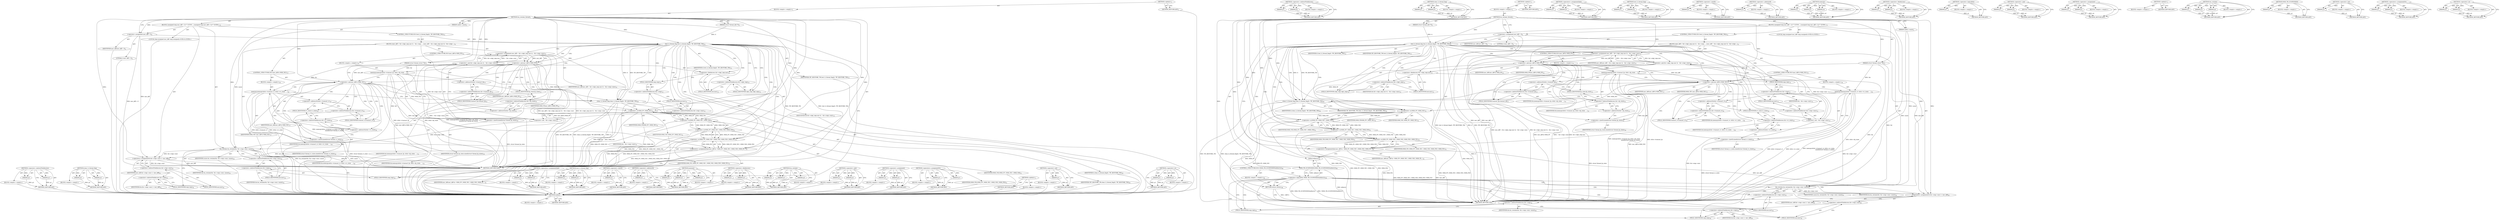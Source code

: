 digraph "&lt;operator&gt;.or" {
vulnerable_146 [label=<(METHOD,&lt;operator&gt;.indirectFieldAccess)>];
vulnerable_147 [label=<(PARAM,p1)>];
vulnerable_148 [label=<(PARAM,p2)>];
vulnerable_149 [label=<(BLOCK,&lt;empty&gt;,&lt;empty&gt;)>];
vulnerable_150 [label=<(METHOD_RETURN,ANY)>];
vulnerable_169 [label=<(METHOD,clear_ti_thread_flag)>];
vulnerable_170 [label=<(PARAM,p1)>];
vulnerable_171 [label=<(PARAM,p2)>];
vulnerable_172 [label=<(BLOCK,&lt;empty&gt;,&lt;empty&gt;)>];
vulnerable_173 [label=<(METHOD_RETURN,ANY)>];
vulnerable_6 [label=<(METHOD,&lt;global&gt;)<SUB>1</SUB>>];
vulnerable_7 [label=<(BLOCK,&lt;empty&gt;,&lt;empty&gt;)<SUB>1</SUB>>];
vulnerable_8 [label=<(METHOD,tm_reclaim_thread)<SUB>1</SUB>>];
vulnerable_9 [label=<(PARAM,struct thread_struct *thr)<SUB>1</SUB>>];
vulnerable_10 [label=<(PARAM,struct thread_info *ti)<SUB>2</SUB>>];
vulnerable_11 [label=<(PARAM,uint8_t cause)<SUB>2</SUB>>];
vulnerable_12 [label=<(BLOCK,{
	unsigned long msr_diff = 0;

	/*
	 * If FP/V...,{
	unsigned long msr_diff = 0;

	/*
	 * If FP/V...)<SUB>3</SUB>>];
vulnerable_13 [label="<(LOCAL,long unsigned msr_diff: long unsigned)<SUB>4</SUB>>"];
vulnerable_14 [label=<(&lt;operator&gt;.assignment,msr_diff = 0)<SUB>4</SUB>>];
vulnerable_15 [label=<(IDENTIFIER,msr_diff,msr_diff = 0)<SUB>4</SUB>>];
vulnerable_16 [label=<(LITERAL,0,msr_diff = 0)<SUB>4</SUB>>];
vulnerable_17 [label=<(CONTROL_STRUCTURE,IF,if (test_ti_thread_flag(ti, TIF_RESTORE_TM)))<SUB>12</SUB>>];
vulnerable_18 [label=<(test_ti_thread_flag,test_ti_thread_flag(ti, TIF_RESTORE_TM))<SUB>12</SUB>>];
vulnerable_19 [label=<(IDENTIFIER,ti,test_ti_thread_flag(ti, TIF_RESTORE_TM))<SUB>12</SUB>>];
vulnerable_20 [label=<(IDENTIFIER,TIF_RESTORE_TM,test_ti_thread_flag(ti, TIF_RESTORE_TM))<SUB>12</SUB>>];
vulnerable_21 [label=<(BLOCK,{
		msr_diff = thr-&gt;ckpt_regs.msr &amp; ~thr-&gt;regs-...,{
		msr_diff = thr-&gt;ckpt_regs.msr &amp; ~thr-&gt;regs-...)<SUB>12</SUB>>];
vulnerable_22 [label=<(&lt;operator&gt;.assignment,msr_diff = thr-&gt;ckpt_regs.msr &amp; ~thr-&gt;regs-&gt;msr)<SUB>13</SUB>>];
vulnerable_23 [label=<(IDENTIFIER,msr_diff,msr_diff = thr-&gt;ckpt_regs.msr &amp; ~thr-&gt;regs-&gt;msr)<SUB>13</SUB>>];
vulnerable_24 [label=<(&lt;operator&gt;.and,thr-&gt;ckpt_regs.msr &amp; ~thr-&gt;regs-&gt;msr)<SUB>13</SUB>>];
vulnerable_25 [label=<(&lt;operator&gt;.fieldAccess,thr-&gt;ckpt_regs.msr)<SUB>13</SUB>>];
vulnerable_26 [label=<(&lt;operator&gt;.indirectFieldAccess,thr-&gt;ckpt_regs)<SUB>13</SUB>>];
vulnerable_27 [label=<(IDENTIFIER,thr,thr-&gt;ckpt_regs.msr &amp; ~thr-&gt;regs-&gt;msr)<SUB>13</SUB>>];
vulnerable_28 [label=<(FIELD_IDENTIFIER,ckpt_regs,ckpt_regs)<SUB>13</SUB>>];
vulnerable_29 [label=<(FIELD_IDENTIFIER,msr,msr)<SUB>13</SUB>>];
vulnerable_30 [label=<(&lt;operator&gt;.not,~thr-&gt;regs-&gt;msr)<SUB>13</SUB>>];
vulnerable_31 [label=<(&lt;operator&gt;.indirectFieldAccess,thr-&gt;regs-&gt;msr)<SUB>13</SUB>>];
vulnerable_32 [label=<(&lt;operator&gt;.indirectFieldAccess,thr-&gt;regs)<SUB>13</SUB>>];
vulnerable_33 [label=<(IDENTIFIER,thr,~thr-&gt;regs-&gt;msr)<SUB>13</SUB>>];
vulnerable_34 [label=<(FIELD_IDENTIFIER,regs,regs)<SUB>13</SUB>>];
vulnerable_35 [label=<(FIELD_IDENTIFIER,msr,msr)<SUB>13</SUB>>];
vulnerable_36 [label=<(CONTROL_STRUCTURE,IF,if (msr_diff &amp; MSR_FP))<SUB>14</SUB>>];
vulnerable_37 [label=<(&lt;operator&gt;.and,msr_diff &amp; MSR_FP)<SUB>14</SUB>>];
vulnerable_38 [label=<(IDENTIFIER,msr_diff,msr_diff &amp; MSR_FP)<SUB>14</SUB>>];
vulnerable_39 [label=<(IDENTIFIER,MSR_FP,msr_diff &amp; MSR_FP)<SUB>14</SUB>>];
vulnerable_40 [label=<(BLOCK,&lt;empty&gt;,&lt;empty&gt;)<SUB>15</SUB>>];
vulnerable_41 [label=<(memcpy,memcpy(&amp;thr-&gt;transact_fp, &amp;thr-&gt;fp_state,
			  ...)<SUB>15</SUB>>];
vulnerable_42 [label=<(&lt;operator&gt;.addressOf,&amp;thr-&gt;transact_fp)<SUB>15</SUB>>];
vulnerable_43 [label=<(&lt;operator&gt;.indirectFieldAccess,thr-&gt;transact_fp)<SUB>15</SUB>>];
vulnerable_44 [label=<(IDENTIFIER,thr,memcpy(&amp;thr-&gt;transact_fp, &amp;thr-&gt;fp_state,
			  ...)<SUB>15</SUB>>];
vulnerable_45 [label=<(FIELD_IDENTIFIER,transact_fp,transact_fp)<SUB>15</SUB>>];
vulnerable_46 [label=<(&lt;operator&gt;.addressOf,&amp;thr-&gt;fp_state)<SUB>15</SUB>>];
vulnerable_47 [label=<(&lt;operator&gt;.indirectFieldAccess,thr-&gt;fp_state)<SUB>15</SUB>>];
vulnerable_48 [label=<(IDENTIFIER,thr,memcpy(&amp;thr-&gt;transact_fp, &amp;thr-&gt;fp_state,
			  ...)<SUB>15</SUB>>];
vulnerable_49 [label=<(FIELD_IDENTIFIER,fp_state,fp_state)<SUB>15</SUB>>];
vulnerable_50 [label=<(&lt;operator&gt;.sizeOf,sizeof(struct thread_fp_state))<SUB>16</SUB>>];
vulnerable_51 [label=<(IDENTIFIER,struct thread_fp_state,sizeof(struct thread_fp_state))<SUB>16</SUB>>];
vulnerable_52 [label=<(CONTROL_STRUCTURE,IF,if (msr_diff &amp; MSR_VEC))<SUB>17</SUB>>];
vulnerable_53 [label=<(&lt;operator&gt;.and,msr_diff &amp; MSR_VEC)<SUB>17</SUB>>];
vulnerable_54 [label=<(IDENTIFIER,msr_diff,msr_diff &amp; MSR_VEC)<SUB>17</SUB>>];
vulnerable_55 [label=<(IDENTIFIER,MSR_VEC,msr_diff &amp; MSR_VEC)<SUB>17</SUB>>];
vulnerable_56 [label=<(BLOCK,&lt;empty&gt;,&lt;empty&gt;)<SUB>18</SUB>>];
vulnerable_57 [label=<(memcpy,memcpy(&amp;thr-&gt;transact_vr, &amp;thr-&gt;vr_state,
			  ...)<SUB>18</SUB>>];
vulnerable_58 [label=<(&lt;operator&gt;.addressOf,&amp;thr-&gt;transact_vr)<SUB>18</SUB>>];
vulnerable_59 [label=<(&lt;operator&gt;.indirectFieldAccess,thr-&gt;transact_vr)<SUB>18</SUB>>];
vulnerable_60 [label=<(IDENTIFIER,thr,memcpy(&amp;thr-&gt;transact_vr, &amp;thr-&gt;vr_state,
			  ...)<SUB>18</SUB>>];
vulnerable_61 [label=<(FIELD_IDENTIFIER,transact_vr,transact_vr)<SUB>18</SUB>>];
vulnerable_62 [label=<(&lt;operator&gt;.addressOf,&amp;thr-&gt;vr_state)<SUB>18</SUB>>];
vulnerable_63 [label=<(&lt;operator&gt;.indirectFieldAccess,thr-&gt;vr_state)<SUB>18</SUB>>];
vulnerable_64 [label=<(IDENTIFIER,thr,memcpy(&amp;thr-&gt;transact_vr, &amp;thr-&gt;vr_state,
			  ...)<SUB>18</SUB>>];
vulnerable_65 [label=<(FIELD_IDENTIFIER,vr_state,vr_state)<SUB>18</SUB>>];
vulnerable_66 [label=<(&lt;operator&gt;.sizeOf,sizeof(struct thread_vr_state))<SUB>19</SUB>>];
vulnerable_67 [label=<(IDENTIFIER,struct thread_vr_state,sizeof(struct thread_vr_state))<SUB>19</SUB>>];
vulnerable_68 [label=<(clear_ti_thread_flag,clear_ti_thread_flag(ti, TIF_RESTORE_TM))<SUB>20</SUB>>];
vulnerable_69 [label=<(IDENTIFIER,ti,clear_ti_thread_flag(ti, TIF_RESTORE_TM))<SUB>20</SUB>>];
vulnerable_70 [label=<(IDENTIFIER,TIF_RESTORE_TM,clear_ti_thread_flag(ti, TIF_RESTORE_TM))<SUB>20</SUB>>];
vulnerable_71 [label=<(&lt;operators&gt;.assignmentAnd,msr_diff &amp;= MSR_FP | MSR_VEC | MSR_VSX | MSR_FE...)<SUB>21</SUB>>];
vulnerable_72 [label=<(IDENTIFIER,msr_diff,msr_diff &amp;= MSR_FP | MSR_VEC | MSR_VSX | MSR_FE...)<SUB>21</SUB>>];
vulnerable_73 [label=<(&lt;operator&gt;.or,MSR_FP | MSR_VEC | MSR_VSX | MSR_FE0 | MSR_FE1)<SUB>21</SUB>>];
vulnerable_74 [label=<(&lt;operator&gt;.or,MSR_FP | MSR_VEC | MSR_VSX | MSR_FE0)<SUB>21</SUB>>];
vulnerable_75 [label=<(&lt;operator&gt;.or,MSR_FP | MSR_VEC | MSR_VSX)<SUB>21</SUB>>];
vulnerable_76 [label=<(&lt;operator&gt;.or,MSR_FP | MSR_VEC)<SUB>21</SUB>>];
vulnerable_77 [label=<(IDENTIFIER,MSR_FP,MSR_FP | MSR_VEC)<SUB>21</SUB>>];
vulnerable_78 [label=<(IDENTIFIER,MSR_VEC,MSR_FP | MSR_VEC)<SUB>21</SUB>>];
vulnerable_79 [label=<(IDENTIFIER,MSR_VSX,MSR_FP | MSR_VEC | MSR_VSX)<SUB>21</SUB>>];
vulnerable_80 [label=<(IDENTIFIER,MSR_FE0,MSR_FP | MSR_VEC | MSR_VSX | MSR_FE0)<SUB>21</SUB>>];
vulnerable_81 [label=<(IDENTIFIER,MSR_FE1,MSR_FP | MSR_VEC | MSR_VSX | MSR_FE0 | MSR_FE1)<SUB>21</SUB>>];
vulnerable_82 [label=<(tm_reclaim,tm_reclaim(thr, thr-&gt;regs-&gt;msr, cause))<SUB>24</SUB>>];
vulnerable_83 [label=<(IDENTIFIER,thr,tm_reclaim(thr, thr-&gt;regs-&gt;msr, cause))<SUB>24</SUB>>];
vulnerable_84 [label=<(&lt;operator&gt;.indirectFieldAccess,thr-&gt;regs-&gt;msr)<SUB>24</SUB>>];
vulnerable_85 [label=<(&lt;operator&gt;.indirectFieldAccess,thr-&gt;regs)<SUB>24</SUB>>];
vulnerable_86 [label=<(IDENTIFIER,thr,tm_reclaim(thr, thr-&gt;regs-&gt;msr, cause))<SUB>24</SUB>>];
vulnerable_87 [label=<(FIELD_IDENTIFIER,regs,regs)<SUB>24</SUB>>];
vulnerable_88 [label=<(FIELD_IDENTIFIER,msr,msr)<SUB>24</SUB>>];
vulnerable_89 [label=<(IDENTIFIER,cause,tm_reclaim(thr, thr-&gt;regs-&gt;msr, cause))<SUB>24</SUB>>];
vulnerable_90 [label=<(&lt;operators&gt;.assignmentOr,thr-&gt;regs-&gt;msr |= msr_diff)<SUB>32</SUB>>];
vulnerable_91 [label=<(&lt;operator&gt;.indirectFieldAccess,thr-&gt;regs-&gt;msr)<SUB>32</SUB>>];
vulnerable_92 [label=<(&lt;operator&gt;.indirectFieldAccess,thr-&gt;regs)<SUB>32</SUB>>];
vulnerable_93 [label=<(IDENTIFIER,thr,thr-&gt;regs-&gt;msr |= msr_diff)<SUB>32</SUB>>];
vulnerable_94 [label=<(FIELD_IDENTIFIER,regs,regs)<SUB>32</SUB>>];
vulnerable_95 [label=<(FIELD_IDENTIFIER,msr,msr)<SUB>32</SUB>>];
vulnerable_96 [label=<(IDENTIFIER,msr_diff,thr-&gt;regs-&gt;msr |= msr_diff)<SUB>32</SUB>>];
vulnerable_97 [label=<(METHOD_RETURN,void)<SUB>1</SUB>>];
vulnerable_99 [label=<(METHOD_RETURN,ANY)<SUB>1</SUB>>];
vulnerable_174 [label=<(METHOD,&lt;operators&gt;.assignmentAnd)>];
vulnerable_175 [label=<(PARAM,p1)>];
vulnerable_176 [label=<(PARAM,p2)>];
vulnerable_177 [label=<(BLOCK,&lt;empty&gt;,&lt;empty&gt;)>];
vulnerable_178 [label=<(METHOD_RETURN,ANY)>];
vulnerable_131 [label=<(METHOD,test_ti_thread_flag)>];
vulnerable_132 [label=<(PARAM,p1)>];
vulnerable_133 [label=<(PARAM,p2)>];
vulnerable_134 [label=<(BLOCK,&lt;empty&gt;,&lt;empty&gt;)>];
vulnerable_135 [label=<(METHOD_RETURN,ANY)>];
vulnerable_165 [label=<(METHOD,&lt;operator&gt;.sizeOf)>];
vulnerable_166 [label=<(PARAM,p1)>];
vulnerable_167 [label=<(BLOCK,&lt;empty&gt;,&lt;empty&gt;)>];
vulnerable_168 [label=<(METHOD_RETURN,ANY)>];
vulnerable_161 [label=<(METHOD,&lt;operator&gt;.addressOf)>];
vulnerable_162 [label=<(PARAM,p1)>];
vulnerable_163 [label=<(BLOCK,&lt;empty&gt;,&lt;empty&gt;)>];
vulnerable_164 [label=<(METHOD_RETURN,ANY)>];
vulnerable_155 [label=<(METHOD,memcpy)>];
vulnerable_156 [label=<(PARAM,p1)>];
vulnerable_157 [label=<(PARAM,p2)>];
vulnerable_158 [label=<(PARAM,p3)>];
vulnerable_159 [label=<(BLOCK,&lt;empty&gt;,&lt;empty&gt;)>];
vulnerable_160 [label=<(METHOD_RETURN,ANY)>];
vulnerable_141 [label=<(METHOD,&lt;operator&gt;.fieldAccess)>];
vulnerable_142 [label=<(PARAM,p1)>];
vulnerable_143 [label=<(PARAM,p2)>];
vulnerable_144 [label=<(BLOCK,&lt;empty&gt;,&lt;empty&gt;)>];
vulnerable_145 [label=<(METHOD_RETURN,ANY)>];
vulnerable_184 [label=<(METHOD,tm_reclaim)>];
vulnerable_185 [label=<(PARAM,p1)>];
vulnerable_186 [label=<(PARAM,p2)>];
vulnerable_187 [label=<(PARAM,p3)>];
vulnerable_188 [label=<(BLOCK,&lt;empty&gt;,&lt;empty&gt;)>];
vulnerable_189 [label=<(METHOD_RETURN,ANY)>];
vulnerable_136 [label=<(METHOD,&lt;operator&gt;.and)>];
vulnerable_137 [label=<(PARAM,p1)>];
vulnerable_138 [label=<(PARAM,p2)>];
vulnerable_139 [label=<(BLOCK,&lt;empty&gt;,&lt;empty&gt;)>];
vulnerable_140 [label=<(METHOD_RETURN,ANY)>];
vulnerable_126 [label=<(METHOD,&lt;operator&gt;.assignment)>];
vulnerable_127 [label=<(PARAM,p1)>];
vulnerable_128 [label=<(PARAM,p2)>];
vulnerable_129 [label=<(BLOCK,&lt;empty&gt;,&lt;empty&gt;)>];
vulnerable_130 [label=<(METHOD_RETURN,ANY)>];
vulnerable_120 [label=<(METHOD,&lt;global&gt;)<SUB>1</SUB>>];
vulnerable_121 [label=<(BLOCK,&lt;empty&gt;,&lt;empty&gt;)>];
vulnerable_122 [label=<(METHOD_RETURN,ANY)>];
vulnerable_190 [label=<(METHOD,&lt;operators&gt;.assignmentOr)>];
vulnerable_191 [label=<(PARAM,p1)>];
vulnerable_192 [label=<(PARAM,p2)>];
vulnerable_193 [label=<(BLOCK,&lt;empty&gt;,&lt;empty&gt;)>];
vulnerable_194 [label=<(METHOD_RETURN,ANY)>];
vulnerable_151 [label=<(METHOD,&lt;operator&gt;.not)>];
vulnerable_152 [label=<(PARAM,p1)>];
vulnerable_153 [label=<(BLOCK,&lt;empty&gt;,&lt;empty&gt;)>];
vulnerable_154 [label=<(METHOD_RETURN,ANY)>];
vulnerable_179 [label=<(METHOD,&lt;operator&gt;.or)>];
vulnerable_180 [label=<(PARAM,p1)>];
vulnerable_181 [label=<(PARAM,p2)>];
vulnerable_182 [label=<(BLOCK,&lt;empty&gt;,&lt;empty&gt;)>];
vulnerable_183 [label=<(METHOD_RETURN,ANY)>];
fixed_198 [label=<(METHOD,mfmsr)>];
fixed_199 [label=<(BLOCK,&lt;empty&gt;,&lt;empty&gt;)>];
fixed_200 [label=<(METHOD_RETURN,ANY)>];
fixed_152 [label=<(METHOD,&lt;operator&gt;.indirectFieldAccess)>];
fixed_153 [label=<(PARAM,p1)>];
fixed_154 [label=<(PARAM,p2)>];
fixed_155 [label=<(BLOCK,&lt;empty&gt;,&lt;empty&gt;)>];
fixed_156 [label=<(METHOD_RETURN,ANY)>];
fixed_175 [label=<(METHOD,clear_ti_thread_flag)>];
fixed_176 [label=<(PARAM,p1)>];
fixed_177 [label=<(PARAM,p2)>];
fixed_178 [label=<(BLOCK,&lt;empty&gt;,&lt;empty&gt;)>];
fixed_179 [label=<(METHOD_RETURN,ANY)>];
fixed_6 [label=<(METHOD,&lt;global&gt;)<SUB>1</SUB>>];
fixed_7 [label=<(BLOCK,&lt;empty&gt;,&lt;empty&gt;)<SUB>1</SUB>>];
fixed_8 [label=<(METHOD,tm_reclaim_thread)<SUB>1</SUB>>];
fixed_9 [label=<(PARAM,struct thread_struct *thr)<SUB>1</SUB>>];
fixed_10 [label=<(PARAM,struct thread_info *ti)<SUB>2</SUB>>];
fixed_11 [label=<(PARAM,uint8_t cause)<SUB>2</SUB>>];
fixed_12 [label=<(BLOCK,{
	unsigned long msr_diff = 0;

	/*
	 * If FP/V...,{
	unsigned long msr_diff = 0;

	/*
	 * If FP/V...)<SUB>3</SUB>>];
fixed_13 [label="<(LOCAL,long unsigned msr_diff: long unsigned)<SUB>4</SUB>>"];
fixed_14 [label=<(&lt;operator&gt;.assignment,msr_diff = 0)<SUB>4</SUB>>];
fixed_15 [label=<(IDENTIFIER,msr_diff,msr_diff = 0)<SUB>4</SUB>>];
fixed_16 [label=<(LITERAL,0,msr_diff = 0)<SUB>4</SUB>>];
fixed_17 [label=<(CONTROL_STRUCTURE,IF,if (test_ti_thread_flag(ti, TIF_RESTORE_TM)))<SUB>12</SUB>>];
fixed_18 [label=<(test_ti_thread_flag,test_ti_thread_flag(ti, TIF_RESTORE_TM))<SUB>12</SUB>>];
fixed_19 [label=<(IDENTIFIER,ti,test_ti_thread_flag(ti, TIF_RESTORE_TM))<SUB>12</SUB>>];
fixed_20 [label=<(IDENTIFIER,TIF_RESTORE_TM,test_ti_thread_flag(ti, TIF_RESTORE_TM))<SUB>12</SUB>>];
fixed_21 [label=<(BLOCK,{
		msr_diff = thr-&gt;ckpt_regs.msr &amp; ~thr-&gt;regs-...,{
		msr_diff = thr-&gt;ckpt_regs.msr &amp; ~thr-&gt;regs-...)<SUB>12</SUB>>];
fixed_22 [label=<(&lt;operator&gt;.assignment,msr_diff = thr-&gt;ckpt_regs.msr &amp; ~thr-&gt;regs-&gt;msr)<SUB>13</SUB>>];
fixed_23 [label=<(IDENTIFIER,msr_diff,msr_diff = thr-&gt;ckpt_regs.msr &amp; ~thr-&gt;regs-&gt;msr)<SUB>13</SUB>>];
fixed_24 [label=<(&lt;operator&gt;.and,thr-&gt;ckpt_regs.msr &amp; ~thr-&gt;regs-&gt;msr)<SUB>13</SUB>>];
fixed_25 [label=<(&lt;operator&gt;.fieldAccess,thr-&gt;ckpt_regs.msr)<SUB>13</SUB>>];
fixed_26 [label=<(&lt;operator&gt;.indirectFieldAccess,thr-&gt;ckpt_regs)<SUB>13</SUB>>];
fixed_27 [label=<(IDENTIFIER,thr,thr-&gt;ckpt_regs.msr &amp; ~thr-&gt;regs-&gt;msr)<SUB>13</SUB>>];
fixed_28 [label=<(FIELD_IDENTIFIER,ckpt_regs,ckpt_regs)<SUB>13</SUB>>];
fixed_29 [label=<(FIELD_IDENTIFIER,msr,msr)<SUB>13</SUB>>];
fixed_30 [label=<(&lt;operator&gt;.not,~thr-&gt;regs-&gt;msr)<SUB>13</SUB>>];
fixed_31 [label=<(&lt;operator&gt;.indirectFieldAccess,thr-&gt;regs-&gt;msr)<SUB>13</SUB>>];
fixed_32 [label=<(&lt;operator&gt;.indirectFieldAccess,thr-&gt;regs)<SUB>13</SUB>>];
fixed_33 [label=<(IDENTIFIER,thr,~thr-&gt;regs-&gt;msr)<SUB>13</SUB>>];
fixed_34 [label=<(FIELD_IDENTIFIER,regs,regs)<SUB>13</SUB>>];
fixed_35 [label=<(FIELD_IDENTIFIER,msr,msr)<SUB>13</SUB>>];
fixed_36 [label=<(CONTROL_STRUCTURE,IF,if (msr_diff &amp; MSR_FP))<SUB>14</SUB>>];
fixed_37 [label=<(&lt;operator&gt;.and,msr_diff &amp; MSR_FP)<SUB>14</SUB>>];
fixed_38 [label=<(IDENTIFIER,msr_diff,msr_diff &amp; MSR_FP)<SUB>14</SUB>>];
fixed_39 [label=<(IDENTIFIER,MSR_FP,msr_diff &amp; MSR_FP)<SUB>14</SUB>>];
fixed_40 [label=<(BLOCK,&lt;empty&gt;,&lt;empty&gt;)<SUB>15</SUB>>];
fixed_41 [label=<(memcpy,memcpy(&amp;thr-&gt;transact_fp, &amp;thr-&gt;fp_state,
			  ...)<SUB>15</SUB>>];
fixed_42 [label=<(&lt;operator&gt;.addressOf,&amp;thr-&gt;transact_fp)<SUB>15</SUB>>];
fixed_43 [label=<(&lt;operator&gt;.indirectFieldAccess,thr-&gt;transact_fp)<SUB>15</SUB>>];
fixed_44 [label=<(IDENTIFIER,thr,memcpy(&amp;thr-&gt;transact_fp, &amp;thr-&gt;fp_state,
			  ...)<SUB>15</SUB>>];
fixed_45 [label=<(FIELD_IDENTIFIER,transact_fp,transact_fp)<SUB>15</SUB>>];
fixed_46 [label=<(&lt;operator&gt;.addressOf,&amp;thr-&gt;fp_state)<SUB>15</SUB>>];
fixed_47 [label=<(&lt;operator&gt;.indirectFieldAccess,thr-&gt;fp_state)<SUB>15</SUB>>];
fixed_48 [label=<(IDENTIFIER,thr,memcpy(&amp;thr-&gt;transact_fp, &amp;thr-&gt;fp_state,
			  ...)<SUB>15</SUB>>];
fixed_49 [label=<(FIELD_IDENTIFIER,fp_state,fp_state)<SUB>15</SUB>>];
fixed_50 [label=<(&lt;operator&gt;.sizeOf,sizeof(struct thread_fp_state))<SUB>16</SUB>>];
fixed_51 [label=<(IDENTIFIER,struct thread_fp_state,sizeof(struct thread_fp_state))<SUB>16</SUB>>];
fixed_52 [label=<(CONTROL_STRUCTURE,IF,if (msr_diff &amp; MSR_VEC))<SUB>17</SUB>>];
fixed_53 [label=<(&lt;operator&gt;.and,msr_diff &amp; MSR_VEC)<SUB>17</SUB>>];
fixed_54 [label=<(IDENTIFIER,msr_diff,msr_diff &amp; MSR_VEC)<SUB>17</SUB>>];
fixed_55 [label=<(IDENTIFIER,MSR_VEC,msr_diff &amp; MSR_VEC)<SUB>17</SUB>>];
fixed_56 [label=<(BLOCK,&lt;empty&gt;,&lt;empty&gt;)<SUB>18</SUB>>];
fixed_57 [label=<(memcpy,memcpy(&amp;thr-&gt;transact_vr, &amp;thr-&gt;vr_state,
			  ...)<SUB>18</SUB>>];
fixed_58 [label=<(&lt;operator&gt;.addressOf,&amp;thr-&gt;transact_vr)<SUB>18</SUB>>];
fixed_59 [label=<(&lt;operator&gt;.indirectFieldAccess,thr-&gt;transact_vr)<SUB>18</SUB>>];
fixed_60 [label=<(IDENTIFIER,thr,memcpy(&amp;thr-&gt;transact_vr, &amp;thr-&gt;vr_state,
			  ...)<SUB>18</SUB>>];
fixed_61 [label=<(FIELD_IDENTIFIER,transact_vr,transact_vr)<SUB>18</SUB>>];
fixed_62 [label=<(&lt;operator&gt;.addressOf,&amp;thr-&gt;vr_state)<SUB>18</SUB>>];
fixed_63 [label=<(&lt;operator&gt;.indirectFieldAccess,thr-&gt;vr_state)<SUB>18</SUB>>];
fixed_64 [label=<(IDENTIFIER,thr,memcpy(&amp;thr-&gt;transact_vr, &amp;thr-&gt;vr_state,
			  ...)<SUB>18</SUB>>];
fixed_65 [label=<(FIELD_IDENTIFIER,vr_state,vr_state)<SUB>18</SUB>>];
fixed_66 [label=<(&lt;operator&gt;.sizeOf,sizeof(struct thread_vr_state))<SUB>19</SUB>>];
fixed_67 [label=<(IDENTIFIER,struct thread_vr_state,sizeof(struct thread_vr_state))<SUB>19</SUB>>];
fixed_68 [label=<(clear_ti_thread_flag,clear_ti_thread_flag(ti, TIF_RESTORE_TM))<SUB>20</SUB>>];
fixed_69 [label=<(IDENTIFIER,ti,clear_ti_thread_flag(ti, TIF_RESTORE_TM))<SUB>20</SUB>>];
fixed_70 [label=<(IDENTIFIER,TIF_RESTORE_TM,clear_ti_thread_flag(ti, TIF_RESTORE_TM))<SUB>20</SUB>>];
fixed_71 [label=<(&lt;operators&gt;.assignmentAnd,msr_diff &amp;= MSR_FP | MSR_VEC | MSR_VSX | MSR_FE...)<SUB>21</SUB>>];
fixed_72 [label=<(IDENTIFIER,msr_diff,msr_diff &amp;= MSR_FP | MSR_VEC | MSR_VSX | MSR_FE...)<SUB>21</SUB>>];
fixed_73 [label=<(&lt;operator&gt;.or,MSR_FP | MSR_VEC | MSR_VSX | MSR_FE0 | MSR_FE1)<SUB>21</SUB>>];
fixed_74 [label=<(&lt;operator&gt;.or,MSR_FP | MSR_VEC | MSR_VSX | MSR_FE0)<SUB>21</SUB>>];
fixed_75 [label=<(&lt;operator&gt;.or,MSR_FP | MSR_VEC | MSR_VSX)<SUB>21</SUB>>];
fixed_76 [label=<(&lt;operator&gt;.or,MSR_FP | MSR_VEC)<SUB>21</SUB>>];
fixed_77 [label=<(IDENTIFIER,MSR_FP,MSR_FP | MSR_VEC)<SUB>21</SUB>>];
fixed_78 [label=<(IDENTIFIER,MSR_VEC,MSR_FP | MSR_VEC)<SUB>21</SUB>>];
fixed_79 [label=<(IDENTIFIER,MSR_VSX,MSR_FP | MSR_VEC | MSR_VSX)<SUB>21</SUB>>];
fixed_80 [label=<(IDENTIFIER,MSR_FE0,MSR_FP | MSR_VEC | MSR_VSX | MSR_FE0)<SUB>21</SUB>>];
fixed_81 [label=<(IDENTIFIER,MSR_FE1,MSR_FP | MSR_VEC | MSR_VSX | MSR_FE0 | MSR_FE1)<SUB>21</SUB>>];
fixed_82 [label=<(CONTROL_STRUCTURE,IF,if (!MSR_TM_SUSPENDED(mfmsr())))<SUB>39</SUB>>];
fixed_83 [label=<(&lt;operator&gt;.logicalNot,!MSR_TM_SUSPENDED(mfmsr()))<SUB>39</SUB>>];
fixed_84 [label=<(MSR_TM_SUSPENDED,MSR_TM_SUSPENDED(mfmsr()))<SUB>39</SUB>>];
fixed_85 [label=<(mfmsr,mfmsr())<SUB>39</SUB>>];
fixed_86 [label=<(BLOCK,&lt;empty&gt;,&lt;empty&gt;)<SUB>40</SUB>>];
fixed_87 [label=<(RETURN,return;,return;)<SUB>40</SUB>>];
fixed_88 [label=<(tm_reclaim,tm_reclaim(thr, thr-&gt;regs-&gt;msr, cause))<SUB>42</SUB>>];
fixed_89 [label=<(IDENTIFIER,thr,tm_reclaim(thr, thr-&gt;regs-&gt;msr, cause))<SUB>42</SUB>>];
fixed_90 [label=<(&lt;operator&gt;.indirectFieldAccess,thr-&gt;regs-&gt;msr)<SUB>42</SUB>>];
fixed_91 [label=<(&lt;operator&gt;.indirectFieldAccess,thr-&gt;regs)<SUB>42</SUB>>];
fixed_92 [label=<(IDENTIFIER,thr,tm_reclaim(thr, thr-&gt;regs-&gt;msr, cause))<SUB>42</SUB>>];
fixed_93 [label=<(FIELD_IDENTIFIER,regs,regs)<SUB>42</SUB>>];
fixed_94 [label=<(FIELD_IDENTIFIER,msr,msr)<SUB>42</SUB>>];
fixed_95 [label=<(IDENTIFIER,cause,tm_reclaim(thr, thr-&gt;regs-&gt;msr, cause))<SUB>42</SUB>>];
fixed_96 [label=<(&lt;operators&gt;.assignmentOr,thr-&gt;regs-&gt;msr |= msr_diff)<SUB>50</SUB>>];
fixed_97 [label=<(&lt;operator&gt;.indirectFieldAccess,thr-&gt;regs-&gt;msr)<SUB>50</SUB>>];
fixed_98 [label=<(&lt;operator&gt;.indirectFieldAccess,thr-&gt;regs)<SUB>50</SUB>>];
fixed_99 [label=<(IDENTIFIER,thr,thr-&gt;regs-&gt;msr |= msr_diff)<SUB>50</SUB>>];
fixed_100 [label=<(FIELD_IDENTIFIER,regs,regs)<SUB>50</SUB>>];
fixed_101 [label=<(FIELD_IDENTIFIER,msr,msr)<SUB>50</SUB>>];
fixed_102 [label=<(IDENTIFIER,msr_diff,thr-&gt;regs-&gt;msr |= msr_diff)<SUB>50</SUB>>];
fixed_103 [label=<(METHOD_RETURN,void)<SUB>1</SUB>>];
fixed_105 [label=<(METHOD_RETURN,ANY)<SUB>1</SUB>>];
fixed_180 [label=<(METHOD,&lt;operators&gt;.assignmentAnd)>];
fixed_181 [label=<(PARAM,p1)>];
fixed_182 [label=<(PARAM,p2)>];
fixed_183 [label=<(BLOCK,&lt;empty&gt;,&lt;empty&gt;)>];
fixed_184 [label=<(METHOD_RETURN,ANY)>];
fixed_137 [label=<(METHOD,test_ti_thread_flag)>];
fixed_138 [label=<(PARAM,p1)>];
fixed_139 [label=<(PARAM,p2)>];
fixed_140 [label=<(BLOCK,&lt;empty&gt;,&lt;empty&gt;)>];
fixed_141 [label=<(METHOD_RETURN,ANY)>];
fixed_171 [label=<(METHOD,&lt;operator&gt;.sizeOf)>];
fixed_172 [label=<(PARAM,p1)>];
fixed_173 [label=<(BLOCK,&lt;empty&gt;,&lt;empty&gt;)>];
fixed_174 [label=<(METHOD_RETURN,ANY)>];
fixed_167 [label=<(METHOD,&lt;operator&gt;.addressOf)>];
fixed_168 [label=<(PARAM,p1)>];
fixed_169 [label=<(BLOCK,&lt;empty&gt;,&lt;empty&gt;)>];
fixed_170 [label=<(METHOD_RETURN,ANY)>];
fixed_161 [label=<(METHOD,memcpy)>];
fixed_162 [label=<(PARAM,p1)>];
fixed_163 [label=<(PARAM,p2)>];
fixed_164 [label=<(PARAM,p3)>];
fixed_165 [label=<(BLOCK,&lt;empty&gt;,&lt;empty&gt;)>];
fixed_166 [label=<(METHOD_RETURN,ANY)>];
fixed_147 [label=<(METHOD,&lt;operator&gt;.fieldAccess)>];
fixed_148 [label=<(PARAM,p1)>];
fixed_149 [label=<(PARAM,p2)>];
fixed_150 [label=<(BLOCK,&lt;empty&gt;,&lt;empty&gt;)>];
fixed_151 [label=<(METHOD_RETURN,ANY)>];
fixed_190 [label=<(METHOD,&lt;operator&gt;.logicalNot)>];
fixed_191 [label=<(PARAM,p1)>];
fixed_192 [label=<(BLOCK,&lt;empty&gt;,&lt;empty&gt;)>];
fixed_193 [label=<(METHOD_RETURN,ANY)>];
fixed_142 [label=<(METHOD,&lt;operator&gt;.and)>];
fixed_143 [label=<(PARAM,p1)>];
fixed_144 [label=<(PARAM,p2)>];
fixed_145 [label=<(BLOCK,&lt;empty&gt;,&lt;empty&gt;)>];
fixed_146 [label=<(METHOD_RETURN,ANY)>];
fixed_132 [label=<(METHOD,&lt;operator&gt;.assignment)>];
fixed_133 [label=<(PARAM,p1)>];
fixed_134 [label=<(PARAM,p2)>];
fixed_135 [label=<(BLOCK,&lt;empty&gt;,&lt;empty&gt;)>];
fixed_136 [label=<(METHOD_RETURN,ANY)>];
fixed_126 [label=<(METHOD,&lt;global&gt;)<SUB>1</SUB>>];
fixed_127 [label=<(BLOCK,&lt;empty&gt;,&lt;empty&gt;)>];
fixed_128 [label=<(METHOD_RETURN,ANY)>];
fixed_201 [label=<(METHOD,tm_reclaim)>];
fixed_202 [label=<(PARAM,p1)>];
fixed_203 [label=<(PARAM,p2)>];
fixed_204 [label=<(PARAM,p3)>];
fixed_205 [label=<(BLOCK,&lt;empty&gt;,&lt;empty&gt;)>];
fixed_206 [label=<(METHOD_RETURN,ANY)>];
fixed_194 [label=<(METHOD,MSR_TM_SUSPENDED)>];
fixed_195 [label=<(PARAM,p1)>];
fixed_196 [label=<(BLOCK,&lt;empty&gt;,&lt;empty&gt;)>];
fixed_197 [label=<(METHOD_RETURN,ANY)>];
fixed_157 [label=<(METHOD,&lt;operator&gt;.not)>];
fixed_158 [label=<(PARAM,p1)>];
fixed_159 [label=<(BLOCK,&lt;empty&gt;,&lt;empty&gt;)>];
fixed_160 [label=<(METHOD_RETURN,ANY)>];
fixed_207 [label=<(METHOD,&lt;operators&gt;.assignmentOr)>];
fixed_208 [label=<(PARAM,p1)>];
fixed_209 [label=<(PARAM,p2)>];
fixed_210 [label=<(BLOCK,&lt;empty&gt;,&lt;empty&gt;)>];
fixed_211 [label=<(METHOD_RETURN,ANY)>];
fixed_185 [label=<(METHOD,&lt;operator&gt;.or)>];
fixed_186 [label=<(PARAM,p1)>];
fixed_187 [label=<(PARAM,p2)>];
fixed_188 [label=<(BLOCK,&lt;empty&gt;,&lt;empty&gt;)>];
fixed_189 [label=<(METHOD_RETURN,ANY)>];
vulnerable_146 -> vulnerable_147  [key=0, label="AST: "];
vulnerable_146 -> vulnerable_147  [key=1, label="DDG: "];
vulnerable_146 -> vulnerable_149  [key=0, label="AST: "];
vulnerable_146 -> vulnerable_148  [key=0, label="AST: "];
vulnerable_146 -> vulnerable_148  [key=1, label="DDG: "];
vulnerable_146 -> vulnerable_150  [key=0, label="AST: "];
vulnerable_146 -> vulnerable_150  [key=1, label="CFG: "];
vulnerable_147 -> vulnerable_150  [key=0, label="DDG: p1"];
vulnerable_148 -> vulnerable_150  [key=0, label="DDG: p2"];
vulnerable_149 -> fixed_198  [key=0];
vulnerable_150 -> fixed_198  [key=0];
vulnerable_169 -> vulnerable_170  [key=0, label="AST: "];
vulnerable_169 -> vulnerable_170  [key=1, label="DDG: "];
vulnerable_169 -> vulnerable_172  [key=0, label="AST: "];
vulnerable_169 -> vulnerable_171  [key=0, label="AST: "];
vulnerable_169 -> vulnerable_171  [key=1, label="DDG: "];
vulnerable_169 -> vulnerable_173  [key=0, label="AST: "];
vulnerable_169 -> vulnerable_173  [key=1, label="CFG: "];
vulnerable_170 -> vulnerable_173  [key=0, label="DDG: p1"];
vulnerable_171 -> vulnerable_173  [key=0, label="DDG: p2"];
vulnerable_172 -> fixed_198  [key=0];
vulnerable_173 -> fixed_198  [key=0];
vulnerable_6 -> vulnerable_7  [key=0, label="AST: "];
vulnerable_6 -> vulnerable_99  [key=0, label="AST: "];
vulnerable_6 -> vulnerable_99  [key=1, label="CFG: "];
vulnerable_7 -> vulnerable_8  [key=0, label="AST: "];
vulnerable_8 -> vulnerable_9  [key=0, label="AST: "];
vulnerable_8 -> vulnerable_9  [key=1, label="DDG: "];
vulnerable_8 -> vulnerable_10  [key=0, label="AST: "];
vulnerable_8 -> vulnerable_10  [key=1, label="DDG: "];
vulnerable_8 -> vulnerable_11  [key=0, label="AST: "];
vulnerable_8 -> vulnerable_11  [key=1, label="DDG: "];
vulnerable_8 -> vulnerable_12  [key=0, label="AST: "];
vulnerable_8 -> vulnerable_97  [key=0, label="AST: "];
vulnerable_8 -> vulnerable_14  [key=0, label="CFG: "];
vulnerable_8 -> vulnerable_14  [key=1, label="DDG: "];
vulnerable_8 -> vulnerable_90  [key=0, label="DDG: "];
vulnerable_8 -> vulnerable_82  [key=0, label="DDG: "];
vulnerable_8 -> vulnerable_18  [key=0, label="DDG: "];
vulnerable_8 -> vulnerable_68  [key=0, label="DDG: "];
vulnerable_8 -> vulnerable_71  [key=0, label="DDG: "];
vulnerable_8 -> vulnerable_37  [key=0, label="DDG: "];
vulnerable_8 -> vulnerable_53  [key=0, label="DDG: "];
vulnerable_8 -> vulnerable_73  [key=0, label="DDG: "];
vulnerable_8 -> vulnerable_74  [key=0, label="DDG: "];
vulnerable_8 -> vulnerable_75  [key=0, label="DDG: "];
vulnerable_8 -> vulnerable_76  [key=0, label="DDG: "];
vulnerable_9 -> vulnerable_82  [key=0, label="DDG: thr"];
vulnerable_9 -> vulnerable_41  [key=0, label="DDG: thr"];
vulnerable_9 -> vulnerable_57  [key=0, label="DDG: thr"];
vulnerable_10 -> vulnerable_18  [key=0, label="DDG: ti"];
vulnerable_11 -> vulnerable_82  [key=0, label="DDG: cause"];
vulnerable_12 -> vulnerable_13  [key=0, label="AST: "];
vulnerable_12 -> vulnerable_14  [key=0, label="AST: "];
vulnerable_12 -> vulnerable_17  [key=0, label="AST: "];
vulnerable_12 -> vulnerable_82  [key=0, label="AST: "];
vulnerable_12 -> vulnerable_90  [key=0, label="AST: "];
vulnerable_13 -> fixed_198  [key=0];
vulnerable_14 -> vulnerable_15  [key=0, label="AST: "];
vulnerable_14 -> vulnerable_16  [key=0, label="AST: "];
vulnerable_14 -> vulnerable_18  [key=0, label="CFG: "];
vulnerable_14 -> vulnerable_97  [key=0, label="DDG: msr_diff = 0"];
vulnerable_14 -> vulnerable_90  [key=0, label="DDG: msr_diff"];
vulnerable_15 -> fixed_198  [key=0];
vulnerable_16 -> fixed_198  [key=0];
vulnerable_17 -> vulnerable_18  [key=0, label="AST: "];
vulnerable_17 -> vulnerable_21  [key=0, label="AST: "];
vulnerable_18 -> vulnerable_19  [key=0, label="AST: "];
vulnerable_18 -> vulnerable_20  [key=0, label="AST: "];
vulnerable_18 -> vulnerable_28  [key=0, label="CFG: "];
vulnerable_18 -> vulnerable_28  [key=1, label="CDG: "];
vulnerable_18 -> vulnerable_87  [key=0, label="CFG: "];
vulnerable_18 -> vulnerable_97  [key=0, label="DDG: ti"];
vulnerable_18 -> vulnerable_97  [key=1, label="DDG: TIF_RESTORE_TM"];
vulnerable_18 -> vulnerable_97  [key=2, label="DDG: test_ti_thread_flag(ti, TIF_RESTORE_TM)"];
vulnerable_18 -> vulnerable_68  [key=0, label="DDG: ti"];
vulnerable_18 -> vulnerable_68  [key=1, label="DDG: TIF_RESTORE_TM"];
vulnerable_18 -> vulnerable_68  [key=2, label="CDG: "];
vulnerable_18 -> vulnerable_30  [key=0, label="CDG: "];
vulnerable_18 -> vulnerable_34  [key=0, label="CDG: "];
vulnerable_18 -> vulnerable_32  [key=0, label="CDG: "];
vulnerable_18 -> vulnerable_73  [key=0, label="CDG: "];
vulnerable_18 -> vulnerable_26  [key=0, label="CDG: "];
vulnerable_18 -> vulnerable_75  [key=0, label="CDG: "];
vulnerable_18 -> vulnerable_37  [key=0, label="CDG: "];
vulnerable_18 -> vulnerable_25  [key=0, label="CDG: "];
vulnerable_18 -> vulnerable_22  [key=0, label="CDG: "];
vulnerable_18 -> vulnerable_74  [key=0, label="CDG: "];
vulnerable_18 -> vulnerable_29  [key=0, label="CDG: "];
vulnerable_18 -> vulnerable_76  [key=0, label="CDG: "];
vulnerable_18 -> vulnerable_35  [key=0, label="CDG: "];
vulnerable_18 -> vulnerable_24  [key=0, label="CDG: "];
vulnerable_18 -> vulnerable_71  [key=0, label="CDG: "];
vulnerable_18 -> vulnerable_53  [key=0, label="CDG: "];
vulnerable_18 -> vulnerable_31  [key=0, label="CDG: "];
vulnerable_19 -> fixed_198  [key=0];
vulnerable_20 -> fixed_198  [key=0];
vulnerable_21 -> vulnerable_22  [key=0, label="AST: "];
vulnerable_21 -> vulnerable_36  [key=0, label="AST: "];
vulnerable_21 -> vulnerable_52  [key=0, label="AST: "];
vulnerable_21 -> vulnerable_68  [key=0, label="AST: "];
vulnerable_21 -> vulnerable_71  [key=0, label="AST: "];
vulnerable_22 -> vulnerable_23  [key=0, label="AST: "];
vulnerable_22 -> vulnerable_24  [key=0, label="AST: "];
vulnerable_22 -> vulnerable_37  [key=0, label="CFG: "];
vulnerable_22 -> vulnerable_37  [key=1, label="DDG: msr_diff"];
vulnerable_22 -> vulnerable_97  [key=0, label="DDG: thr-&gt;ckpt_regs.msr &amp; ~thr-&gt;regs-&gt;msr"];
vulnerable_22 -> vulnerable_97  [key=1, label="DDG: msr_diff = thr-&gt;ckpt_regs.msr &amp; ~thr-&gt;regs-&gt;msr"];
vulnerable_23 -> fixed_198  [key=0];
vulnerable_24 -> vulnerable_25  [key=0, label="AST: "];
vulnerable_24 -> vulnerable_30  [key=0, label="AST: "];
vulnerable_24 -> vulnerable_22  [key=0, label="CFG: "];
vulnerable_24 -> vulnerable_22  [key=1, label="DDG: thr-&gt;ckpt_regs.msr"];
vulnerable_24 -> vulnerable_22  [key=2, label="DDG: ~thr-&gt;regs-&gt;msr"];
vulnerable_24 -> vulnerable_97  [key=0, label="DDG: ~thr-&gt;regs-&gt;msr"];
vulnerable_25 -> vulnerable_26  [key=0, label="AST: "];
vulnerable_25 -> vulnerable_29  [key=0, label="AST: "];
vulnerable_25 -> vulnerable_34  [key=0, label="CFG: "];
vulnerable_26 -> vulnerable_27  [key=0, label="AST: "];
vulnerable_26 -> vulnerable_28  [key=0, label="AST: "];
vulnerable_26 -> vulnerable_29  [key=0, label="CFG: "];
vulnerable_27 -> fixed_198  [key=0];
vulnerable_28 -> vulnerable_26  [key=0, label="CFG: "];
vulnerable_29 -> vulnerable_25  [key=0, label="CFG: "];
vulnerable_30 -> vulnerable_31  [key=0, label="AST: "];
vulnerable_30 -> vulnerable_24  [key=0, label="CFG: "];
vulnerable_30 -> vulnerable_24  [key=1, label="DDG: thr-&gt;regs-&gt;msr"];
vulnerable_30 -> vulnerable_82  [key=0, label="DDG: thr-&gt;regs-&gt;msr"];
vulnerable_31 -> vulnerable_32  [key=0, label="AST: "];
vulnerable_31 -> vulnerable_35  [key=0, label="AST: "];
vulnerable_31 -> vulnerable_30  [key=0, label="CFG: "];
vulnerable_32 -> vulnerable_33  [key=0, label="AST: "];
vulnerable_32 -> vulnerable_34  [key=0, label="AST: "];
vulnerable_32 -> vulnerable_35  [key=0, label="CFG: "];
vulnerable_33 -> fixed_198  [key=0];
vulnerable_34 -> vulnerable_32  [key=0, label="CFG: "];
vulnerable_35 -> vulnerable_31  [key=0, label="CFG: "];
vulnerable_36 -> vulnerable_37  [key=0, label="AST: "];
vulnerable_36 -> vulnerable_40  [key=0, label="AST: "];
vulnerable_37 -> vulnerable_38  [key=0, label="AST: "];
vulnerable_37 -> vulnerable_39  [key=0, label="AST: "];
vulnerable_37 -> vulnerable_45  [key=0, label="CFG: "];
vulnerable_37 -> vulnerable_45  [key=1, label="CDG: "];
vulnerable_37 -> vulnerable_53  [key=0, label="CFG: "];
vulnerable_37 -> vulnerable_53  [key=1, label="DDG: msr_diff"];
vulnerable_37 -> vulnerable_97  [key=0, label="DDG: msr_diff &amp; MSR_FP"];
vulnerable_37 -> vulnerable_76  [key=0, label="DDG: MSR_FP"];
vulnerable_37 -> vulnerable_47  [key=0, label="CDG: "];
vulnerable_37 -> vulnerable_49  [key=0, label="CDG: "];
vulnerable_37 -> vulnerable_42  [key=0, label="CDG: "];
vulnerable_37 -> vulnerable_46  [key=0, label="CDG: "];
vulnerable_37 -> vulnerable_50  [key=0, label="CDG: "];
vulnerable_37 -> vulnerable_43  [key=0, label="CDG: "];
vulnerable_37 -> vulnerable_41  [key=0, label="CDG: "];
vulnerable_38 -> fixed_198  [key=0];
vulnerable_39 -> fixed_198  [key=0];
vulnerable_40 -> vulnerable_41  [key=0, label="AST: "];
vulnerable_41 -> vulnerable_42  [key=0, label="AST: "];
vulnerable_41 -> vulnerable_46  [key=0, label="AST: "];
vulnerable_41 -> vulnerable_50  [key=0, label="AST: "];
vulnerable_41 -> vulnerable_53  [key=0, label="CFG: "];
vulnerable_41 -> vulnerable_97  [key=0, label="DDG: &amp;thr-&gt;transact_fp"];
vulnerable_41 -> vulnerable_97  [key=1, label="DDG: &amp;thr-&gt;fp_state"];
vulnerable_41 -> vulnerable_97  [key=2, label="DDG: memcpy(&amp;thr-&gt;transact_fp, &amp;thr-&gt;fp_state,
			       sizeof(struct thread_fp_state))"];
vulnerable_42 -> vulnerable_43  [key=0, label="AST: "];
vulnerable_42 -> vulnerable_49  [key=0, label="CFG: "];
vulnerable_43 -> vulnerable_44  [key=0, label="AST: "];
vulnerable_43 -> vulnerable_45  [key=0, label="AST: "];
vulnerable_43 -> vulnerable_42  [key=0, label="CFG: "];
vulnerable_44 -> fixed_198  [key=0];
vulnerable_45 -> vulnerable_43  [key=0, label="CFG: "];
vulnerable_46 -> vulnerable_47  [key=0, label="AST: "];
vulnerable_46 -> vulnerable_50  [key=0, label="CFG: "];
vulnerable_47 -> vulnerable_48  [key=0, label="AST: "];
vulnerable_47 -> vulnerable_49  [key=0, label="AST: "];
vulnerable_47 -> vulnerable_46  [key=0, label="CFG: "];
vulnerable_48 -> fixed_198  [key=0];
vulnerable_49 -> vulnerable_47  [key=0, label="CFG: "];
vulnerable_50 -> vulnerable_51  [key=0, label="AST: "];
vulnerable_50 -> vulnerable_41  [key=0, label="CFG: "];
vulnerable_50 -> vulnerable_97  [key=0, label="DDG: struct thread_fp_state"];
vulnerable_51 -> fixed_198  [key=0];
vulnerable_52 -> vulnerable_53  [key=0, label="AST: "];
vulnerable_52 -> vulnerable_56  [key=0, label="AST: "];
vulnerable_53 -> vulnerable_54  [key=0, label="AST: "];
vulnerable_53 -> vulnerable_55  [key=0, label="AST: "];
vulnerable_53 -> vulnerable_61  [key=0, label="CFG: "];
vulnerable_53 -> vulnerable_61  [key=1, label="CDG: "];
vulnerable_53 -> vulnerable_68  [key=0, label="CFG: "];
vulnerable_53 -> vulnerable_97  [key=0, label="DDG: msr_diff &amp; MSR_VEC"];
vulnerable_53 -> vulnerable_71  [key=0, label="DDG: msr_diff"];
vulnerable_53 -> vulnerable_76  [key=0, label="DDG: MSR_VEC"];
vulnerable_53 -> vulnerable_57  [key=0, label="CDG: "];
vulnerable_53 -> vulnerable_66  [key=0, label="CDG: "];
vulnerable_53 -> vulnerable_65  [key=0, label="CDG: "];
vulnerable_53 -> vulnerable_59  [key=0, label="CDG: "];
vulnerable_53 -> vulnerable_58  [key=0, label="CDG: "];
vulnerable_53 -> vulnerable_63  [key=0, label="CDG: "];
vulnerable_53 -> vulnerable_62  [key=0, label="CDG: "];
vulnerable_54 -> fixed_198  [key=0];
vulnerable_55 -> fixed_198  [key=0];
vulnerable_56 -> vulnerable_57  [key=0, label="AST: "];
vulnerable_57 -> vulnerable_58  [key=0, label="AST: "];
vulnerable_57 -> vulnerable_62  [key=0, label="AST: "];
vulnerable_57 -> vulnerable_66  [key=0, label="AST: "];
vulnerable_57 -> vulnerable_68  [key=0, label="CFG: "];
vulnerable_57 -> vulnerable_97  [key=0, label="DDG: &amp;thr-&gt;transact_vr"];
vulnerable_57 -> vulnerable_97  [key=1, label="DDG: &amp;thr-&gt;vr_state"];
vulnerable_57 -> vulnerable_97  [key=2, label="DDG: memcpy(&amp;thr-&gt;transact_vr, &amp;thr-&gt;vr_state,
			       sizeof(struct thread_vr_state))"];
vulnerable_58 -> vulnerable_59  [key=0, label="AST: "];
vulnerable_58 -> vulnerable_65  [key=0, label="CFG: "];
vulnerable_59 -> vulnerable_60  [key=0, label="AST: "];
vulnerable_59 -> vulnerable_61  [key=0, label="AST: "];
vulnerable_59 -> vulnerable_58  [key=0, label="CFG: "];
vulnerable_60 -> fixed_198  [key=0];
vulnerable_61 -> vulnerable_59  [key=0, label="CFG: "];
vulnerable_62 -> vulnerable_63  [key=0, label="AST: "];
vulnerable_62 -> vulnerable_66  [key=0, label="CFG: "];
vulnerable_63 -> vulnerable_64  [key=0, label="AST: "];
vulnerable_63 -> vulnerable_65  [key=0, label="AST: "];
vulnerable_63 -> vulnerable_62  [key=0, label="CFG: "];
vulnerable_64 -> fixed_198  [key=0];
vulnerable_65 -> vulnerable_63  [key=0, label="CFG: "];
vulnerable_66 -> vulnerable_67  [key=0, label="AST: "];
vulnerable_66 -> vulnerable_57  [key=0, label="CFG: "];
vulnerable_66 -> vulnerable_97  [key=0, label="DDG: struct thread_vr_state"];
vulnerable_67 -> fixed_198  [key=0];
vulnerable_68 -> vulnerable_69  [key=0, label="AST: "];
vulnerable_68 -> vulnerable_70  [key=0, label="AST: "];
vulnerable_68 -> vulnerable_76  [key=0, label="CFG: "];
vulnerable_68 -> vulnerable_97  [key=0, label="DDG: ti"];
vulnerable_68 -> vulnerable_97  [key=1, label="DDG: TIF_RESTORE_TM"];
vulnerable_68 -> vulnerable_97  [key=2, label="DDG: clear_ti_thread_flag(ti, TIF_RESTORE_TM)"];
vulnerable_69 -> fixed_198  [key=0];
vulnerable_70 -> fixed_198  [key=0];
vulnerable_71 -> vulnerable_72  [key=0, label="AST: "];
vulnerable_71 -> vulnerable_73  [key=0, label="AST: "];
vulnerable_71 -> vulnerable_87  [key=0, label="CFG: "];
vulnerable_71 -> vulnerable_97  [key=0, label="DDG: MSR_FP | MSR_VEC | MSR_VSX | MSR_FE0 | MSR_FE1"];
vulnerable_71 -> vulnerable_90  [key=0, label="DDG: msr_diff"];
vulnerable_72 -> fixed_198  [key=0];
vulnerable_73 -> vulnerable_74  [key=0, label="AST: "];
vulnerable_73 -> vulnerable_81  [key=0, label="AST: "];
vulnerable_73 -> vulnerable_71  [key=0, label="CFG: "];
vulnerable_73 -> vulnerable_71  [key=1, label="DDG: MSR_FP | MSR_VEC | MSR_VSX | MSR_FE0"];
vulnerable_73 -> vulnerable_71  [key=2, label="DDG: MSR_FE1"];
vulnerable_73 -> vulnerable_97  [key=0, label="DDG: MSR_FP | MSR_VEC | MSR_VSX | MSR_FE0"];
vulnerable_73 -> vulnerable_97  [key=1, label="DDG: MSR_FE1"];
vulnerable_74 -> vulnerable_75  [key=0, label="AST: "];
vulnerable_74 -> vulnerable_80  [key=0, label="AST: "];
vulnerable_74 -> vulnerable_73  [key=0, label="CFG: "];
vulnerable_74 -> vulnerable_73  [key=1, label="DDG: MSR_FP | MSR_VEC | MSR_VSX"];
vulnerable_74 -> vulnerable_73  [key=2, label="DDG: MSR_FE0"];
vulnerable_74 -> vulnerable_97  [key=0, label="DDG: MSR_FP | MSR_VEC | MSR_VSX"];
vulnerable_74 -> vulnerable_97  [key=1, label="DDG: MSR_FE0"];
vulnerable_75 -> vulnerable_76  [key=0, label="AST: "];
vulnerable_75 -> vulnerable_79  [key=0, label="AST: "];
vulnerable_75 -> vulnerable_74  [key=0, label="CFG: "];
vulnerable_75 -> vulnerable_74  [key=1, label="DDG: MSR_FP | MSR_VEC"];
vulnerable_75 -> vulnerable_74  [key=2, label="DDG: MSR_VSX"];
vulnerable_75 -> vulnerable_97  [key=0, label="DDG: MSR_FP | MSR_VEC"];
vulnerable_75 -> vulnerable_97  [key=1, label="DDG: MSR_VSX"];
vulnerable_76 -> vulnerable_77  [key=0, label="AST: "];
vulnerable_76 -> vulnerable_78  [key=0, label="AST: "];
vulnerable_76 -> vulnerable_75  [key=0, label="CFG: "];
vulnerable_76 -> vulnerable_75  [key=1, label="DDG: MSR_FP"];
vulnerable_76 -> vulnerable_75  [key=2, label="DDG: MSR_VEC"];
vulnerable_76 -> vulnerable_97  [key=0, label="DDG: MSR_FP"];
vulnerable_76 -> vulnerable_97  [key=1, label="DDG: MSR_VEC"];
vulnerable_77 -> fixed_198  [key=0];
vulnerable_78 -> fixed_198  [key=0];
vulnerable_79 -> fixed_198  [key=0];
vulnerable_80 -> fixed_198  [key=0];
vulnerable_81 -> fixed_198  [key=0];
vulnerable_82 -> vulnerable_83  [key=0, label="AST: "];
vulnerable_82 -> vulnerable_84  [key=0, label="AST: "];
vulnerable_82 -> vulnerable_89  [key=0, label="AST: "];
vulnerable_82 -> vulnerable_94  [key=0, label="CFG: "];
vulnerable_82 -> vulnerable_97  [key=0, label="DDG: thr"];
vulnerable_82 -> vulnerable_97  [key=1, label="DDG: cause"];
vulnerable_82 -> vulnerable_97  [key=2, label="DDG: tm_reclaim(thr, thr-&gt;regs-&gt;msr, cause)"];
vulnerable_82 -> vulnerable_90  [key=0, label="DDG: thr-&gt;regs-&gt;msr"];
vulnerable_83 -> fixed_198  [key=0];
vulnerable_84 -> vulnerable_85  [key=0, label="AST: "];
vulnerable_84 -> vulnerable_88  [key=0, label="AST: "];
vulnerable_84 -> vulnerable_82  [key=0, label="CFG: "];
vulnerable_85 -> vulnerable_86  [key=0, label="AST: "];
vulnerable_85 -> vulnerable_87  [key=0, label="AST: "];
vulnerable_85 -> vulnerable_88  [key=0, label="CFG: "];
vulnerable_86 -> fixed_198  [key=0];
vulnerable_87 -> vulnerable_85  [key=0, label="CFG: "];
vulnerable_88 -> vulnerable_84  [key=0, label="CFG: "];
vulnerable_89 -> fixed_198  [key=0];
vulnerable_90 -> vulnerable_91  [key=0, label="AST: "];
vulnerable_90 -> vulnerable_96  [key=0, label="AST: "];
vulnerable_90 -> vulnerable_97  [key=0, label="CFG: "];
vulnerable_90 -> vulnerable_97  [key=1, label="DDG: thr-&gt;regs-&gt;msr"];
vulnerable_90 -> vulnerable_97  [key=2, label="DDG: msr_diff"];
vulnerable_91 -> vulnerable_92  [key=0, label="AST: "];
vulnerable_91 -> vulnerable_95  [key=0, label="AST: "];
vulnerable_91 -> vulnerable_90  [key=0, label="CFG: "];
vulnerable_92 -> vulnerable_93  [key=0, label="AST: "];
vulnerable_92 -> vulnerable_94  [key=0, label="AST: "];
vulnerable_92 -> vulnerable_95  [key=0, label="CFG: "];
vulnerable_93 -> fixed_198  [key=0];
vulnerable_94 -> vulnerable_92  [key=0, label="CFG: "];
vulnerable_95 -> vulnerable_91  [key=0, label="CFG: "];
vulnerable_96 -> fixed_198  [key=0];
vulnerable_97 -> fixed_198  [key=0];
vulnerable_99 -> fixed_198  [key=0];
vulnerable_174 -> vulnerable_175  [key=0, label="AST: "];
vulnerable_174 -> vulnerable_175  [key=1, label="DDG: "];
vulnerable_174 -> vulnerable_177  [key=0, label="AST: "];
vulnerable_174 -> vulnerable_176  [key=0, label="AST: "];
vulnerable_174 -> vulnerable_176  [key=1, label="DDG: "];
vulnerable_174 -> vulnerable_178  [key=0, label="AST: "];
vulnerable_174 -> vulnerable_178  [key=1, label="CFG: "];
vulnerable_175 -> vulnerable_178  [key=0, label="DDG: p1"];
vulnerable_176 -> vulnerable_178  [key=0, label="DDG: p2"];
vulnerable_177 -> fixed_198  [key=0];
vulnerable_178 -> fixed_198  [key=0];
vulnerable_131 -> vulnerable_132  [key=0, label="AST: "];
vulnerable_131 -> vulnerable_132  [key=1, label="DDG: "];
vulnerable_131 -> vulnerable_134  [key=0, label="AST: "];
vulnerable_131 -> vulnerable_133  [key=0, label="AST: "];
vulnerable_131 -> vulnerable_133  [key=1, label="DDG: "];
vulnerable_131 -> vulnerable_135  [key=0, label="AST: "];
vulnerable_131 -> vulnerable_135  [key=1, label="CFG: "];
vulnerable_132 -> vulnerable_135  [key=0, label="DDG: p1"];
vulnerable_133 -> vulnerable_135  [key=0, label="DDG: p2"];
vulnerable_134 -> fixed_198  [key=0];
vulnerable_135 -> fixed_198  [key=0];
vulnerable_165 -> vulnerable_166  [key=0, label="AST: "];
vulnerable_165 -> vulnerable_166  [key=1, label="DDG: "];
vulnerable_165 -> vulnerable_167  [key=0, label="AST: "];
vulnerable_165 -> vulnerable_168  [key=0, label="AST: "];
vulnerable_165 -> vulnerable_168  [key=1, label="CFG: "];
vulnerable_166 -> vulnerable_168  [key=0, label="DDG: p1"];
vulnerable_167 -> fixed_198  [key=0];
vulnerable_168 -> fixed_198  [key=0];
vulnerable_161 -> vulnerable_162  [key=0, label="AST: "];
vulnerable_161 -> vulnerable_162  [key=1, label="DDG: "];
vulnerable_161 -> vulnerable_163  [key=0, label="AST: "];
vulnerable_161 -> vulnerable_164  [key=0, label="AST: "];
vulnerable_161 -> vulnerable_164  [key=1, label="CFG: "];
vulnerable_162 -> vulnerable_164  [key=0, label="DDG: p1"];
vulnerable_163 -> fixed_198  [key=0];
vulnerable_164 -> fixed_198  [key=0];
vulnerable_155 -> vulnerable_156  [key=0, label="AST: "];
vulnerable_155 -> vulnerable_156  [key=1, label="DDG: "];
vulnerable_155 -> vulnerable_159  [key=0, label="AST: "];
vulnerable_155 -> vulnerable_157  [key=0, label="AST: "];
vulnerable_155 -> vulnerable_157  [key=1, label="DDG: "];
vulnerable_155 -> vulnerable_160  [key=0, label="AST: "];
vulnerable_155 -> vulnerable_160  [key=1, label="CFG: "];
vulnerable_155 -> vulnerable_158  [key=0, label="AST: "];
vulnerable_155 -> vulnerable_158  [key=1, label="DDG: "];
vulnerable_156 -> vulnerable_160  [key=0, label="DDG: p1"];
vulnerable_157 -> vulnerable_160  [key=0, label="DDG: p2"];
vulnerable_158 -> vulnerable_160  [key=0, label="DDG: p3"];
vulnerable_159 -> fixed_198  [key=0];
vulnerable_160 -> fixed_198  [key=0];
vulnerable_141 -> vulnerable_142  [key=0, label="AST: "];
vulnerable_141 -> vulnerable_142  [key=1, label="DDG: "];
vulnerable_141 -> vulnerable_144  [key=0, label="AST: "];
vulnerable_141 -> vulnerable_143  [key=0, label="AST: "];
vulnerable_141 -> vulnerable_143  [key=1, label="DDG: "];
vulnerable_141 -> vulnerable_145  [key=0, label="AST: "];
vulnerable_141 -> vulnerable_145  [key=1, label="CFG: "];
vulnerable_142 -> vulnerable_145  [key=0, label="DDG: p1"];
vulnerable_143 -> vulnerable_145  [key=0, label="DDG: p2"];
vulnerable_144 -> fixed_198  [key=0];
vulnerable_145 -> fixed_198  [key=0];
vulnerable_184 -> vulnerable_185  [key=0, label="AST: "];
vulnerable_184 -> vulnerable_185  [key=1, label="DDG: "];
vulnerable_184 -> vulnerable_188  [key=0, label="AST: "];
vulnerable_184 -> vulnerable_186  [key=0, label="AST: "];
vulnerable_184 -> vulnerable_186  [key=1, label="DDG: "];
vulnerable_184 -> vulnerable_189  [key=0, label="AST: "];
vulnerable_184 -> vulnerable_189  [key=1, label="CFG: "];
vulnerable_184 -> vulnerable_187  [key=0, label="AST: "];
vulnerable_184 -> vulnerable_187  [key=1, label="DDG: "];
vulnerable_185 -> vulnerable_189  [key=0, label="DDG: p1"];
vulnerable_186 -> vulnerable_189  [key=0, label="DDG: p2"];
vulnerable_187 -> vulnerable_189  [key=0, label="DDG: p3"];
vulnerable_188 -> fixed_198  [key=0];
vulnerable_189 -> fixed_198  [key=0];
vulnerable_136 -> vulnerable_137  [key=0, label="AST: "];
vulnerable_136 -> vulnerable_137  [key=1, label="DDG: "];
vulnerable_136 -> vulnerable_139  [key=0, label="AST: "];
vulnerable_136 -> vulnerable_138  [key=0, label="AST: "];
vulnerable_136 -> vulnerable_138  [key=1, label="DDG: "];
vulnerable_136 -> vulnerable_140  [key=0, label="AST: "];
vulnerable_136 -> vulnerable_140  [key=1, label="CFG: "];
vulnerable_137 -> vulnerable_140  [key=0, label="DDG: p1"];
vulnerable_138 -> vulnerable_140  [key=0, label="DDG: p2"];
vulnerable_139 -> fixed_198  [key=0];
vulnerable_140 -> fixed_198  [key=0];
vulnerable_126 -> vulnerable_127  [key=0, label="AST: "];
vulnerable_126 -> vulnerable_127  [key=1, label="DDG: "];
vulnerable_126 -> vulnerable_129  [key=0, label="AST: "];
vulnerable_126 -> vulnerable_128  [key=0, label="AST: "];
vulnerable_126 -> vulnerable_128  [key=1, label="DDG: "];
vulnerable_126 -> vulnerable_130  [key=0, label="AST: "];
vulnerable_126 -> vulnerable_130  [key=1, label="CFG: "];
vulnerable_127 -> vulnerable_130  [key=0, label="DDG: p1"];
vulnerable_128 -> vulnerable_130  [key=0, label="DDG: p2"];
vulnerable_129 -> fixed_198  [key=0];
vulnerable_130 -> fixed_198  [key=0];
vulnerable_120 -> vulnerable_121  [key=0, label="AST: "];
vulnerable_120 -> vulnerable_122  [key=0, label="AST: "];
vulnerable_120 -> vulnerable_122  [key=1, label="CFG: "];
vulnerable_121 -> fixed_198  [key=0];
vulnerable_122 -> fixed_198  [key=0];
vulnerable_190 -> vulnerable_191  [key=0, label="AST: "];
vulnerable_190 -> vulnerable_191  [key=1, label="DDG: "];
vulnerable_190 -> vulnerable_193  [key=0, label="AST: "];
vulnerable_190 -> vulnerable_192  [key=0, label="AST: "];
vulnerable_190 -> vulnerable_192  [key=1, label="DDG: "];
vulnerable_190 -> vulnerable_194  [key=0, label="AST: "];
vulnerable_190 -> vulnerable_194  [key=1, label="CFG: "];
vulnerable_191 -> vulnerable_194  [key=0, label="DDG: p1"];
vulnerable_192 -> vulnerable_194  [key=0, label="DDG: p2"];
vulnerable_193 -> fixed_198  [key=0];
vulnerable_194 -> fixed_198  [key=0];
vulnerable_151 -> vulnerable_152  [key=0, label="AST: "];
vulnerable_151 -> vulnerable_152  [key=1, label="DDG: "];
vulnerable_151 -> vulnerable_153  [key=0, label="AST: "];
vulnerable_151 -> vulnerable_154  [key=0, label="AST: "];
vulnerable_151 -> vulnerable_154  [key=1, label="CFG: "];
vulnerable_152 -> vulnerable_154  [key=0, label="DDG: p1"];
vulnerable_153 -> fixed_198  [key=0];
vulnerable_154 -> fixed_198  [key=0];
vulnerable_179 -> vulnerable_180  [key=0, label="AST: "];
vulnerable_179 -> vulnerable_180  [key=1, label="DDG: "];
vulnerable_179 -> vulnerable_182  [key=0, label="AST: "];
vulnerable_179 -> vulnerable_181  [key=0, label="AST: "];
vulnerable_179 -> vulnerable_181  [key=1, label="DDG: "];
vulnerable_179 -> vulnerable_183  [key=0, label="AST: "];
vulnerable_179 -> vulnerable_183  [key=1, label="CFG: "];
vulnerable_180 -> vulnerable_183  [key=0, label="DDG: p1"];
vulnerable_181 -> vulnerable_183  [key=0, label="DDG: p2"];
vulnerable_182 -> fixed_198  [key=0];
vulnerable_183 -> fixed_198  [key=0];
fixed_198 -> fixed_199  [key=0, label="AST: "];
fixed_198 -> fixed_200  [key=0, label="AST: "];
fixed_198 -> fixed_200  [key=1, label="CFG: "];
fixed_152 -> fixed_153  [key=0, label="AST: "];
fixed_152 -> fixed_153  [key=1, label="DDG: "];
fixed_152 -> fixed_155  [key=0, label="AST: "];
fixed_152 -> fixed_154  [key=0, label="AST: "];
fixed_152 -> fixed_154  [key=1, label="DDG: "];
fixed_152 -> fixed_156  [key=0, label="AST: "];
fixed_152 -> fixed_156  [key=1, label="CFG: "];
fixed_153 -> fixed_156  [key=0, label="DDG: p1"];
fixed_154 -> fixed_156  [key=0, label="DDG: p2"];
fixed_175 -> fixed_176  [key=0, label="AST: "];
fixed_175 -> fixed_176  [key=1, label="DDG: "];
fixed_175 -> fixed_178  [key=0, label="AST: "];
fixed_175 -> fixed_177  [key=0, label="AST: "];
fixed_175 -> fixed_177  [key=1, label="DDG: "];
fixed_175 -> fixed_179  [key=0, label="AST: "];
fixed_175 -> fixed_179  [key=1, label="CFG: "];
fixed_176 -> fixed_179  [key=0, label="DDG: p1"];
fixed_177 -> fixed_179  [key=0, label="DDG: p2"];
fixed_6 -> fixed_7  [key=0, label="AST: "];
fixed_6 -> fixed_105  [key=0, label="AST: "];
fixed_6 -> fixed_105  [key=1, label="CFG: "];
fixed_7 -> fixed_8  [key=0, label="AST: "];
fixed_8 -> fixed_9  [key=0, label="AST: "];
fixed_8 -> fixed_9  [key=1, label="DDG: "];
fixed_8 -> fixed_10  [key=0, label="AST: "];
fixed_8 -> fixed_10  [key=1, label="DDG: "];
fixed_8 -> fixed_11  [key=0, label="AST: "];
fixed_8 -> fixed_11  [key=1, label="DDG: "];
fixed_8 -> fixed_12  [key=0, label="AST: "];
fixed_8 -> fixed_103  [key=0, label="AST: "];
fixed_8 -> fixed_14  [key=0, label="CFG: "];
fixed_8 -> fixed_14  [key=1, label="DDG: "];
fixed_8 -> fixed_96  [key=0, label="DDG: "];
fixed_8 -> fixed_88  [key=0, label="DDG: "];
fixed_8 -> fixed_18  [key=0, label="DDG: "];
fixed_8 -> fixed_87  [key=0, label="DDG: "];
fixed_8 -> fixed_68  [key=0, label="DDG: "];
fixed_8 -> fixed_71  [key=0, label="DDG: "];
fixed_8 -> fixed_84  [key=0, label="DDG: "];
fixed_8 -> fixed_37  [key=0, label="DDG: "];
fixed_8 -> fixed_53  [key=0, label="DDG: "];
fixed_8 -> fixed_73  [key=0, label="DDG: "];
fixed_8 -> fixed_74  [key=0, label="DDG: "];
fixed_8 -> fixed_75  [key=0, label="DDG: "];
fixed_8 -> fixed_76  [key=0, label="DDG: "];
fixed_9 -> fixed_103  [key=0, label="DDG: thr"];
fixed_9 -> fixed_88  [key=0, label="DDG: thr"];
fixed_9 -> fixed_41  [key=0, label="DDG: thr"];
fixed_9 -> fixed_57  [key=0, label="DDG: thr"];
fixed_10 -> fixed_18  [key=0, label="DDG: ti"];
fixed_11 -> fixed_103  [key=0, label="DDG: cause"];
fixed_11 -> fixed_88  [key=0, label="DDG: cause"];
fixed_12 -> fixed_13  [key=0, label="AST: "];
fixed_12 -> fixed_14  [key=0, label="AST: "];
fixed_12 -> fixed_17  [key=0, label="AST: "];
fixed_12 -> fixed_82  [key=0, label="AST: "];
fixed_12 -> fixed_88  [key=0, label="AST: "];
fixed_12 -> fixed_96  [key=0, label="AST: "];
fixed_14 -> fixed_15  [key=0, label="AST: "];
fixed_14 -> fixed_16  [key=0, label="AST: "];
fixed_14 -> fixed_18  [key=0, label="CFG: "];
fixed_14 -> fixed_103  [key=0, label="DDG: msr_diff"];
fixed_14 -> fixed_103  [key=1, label="DDG: msr_diff = 0"];
fixed_14 -> fixed_96  [key=0, label="DDG: msr_diff"];
fixed_17 -> fixed_18  [key=0, label="AST: "];
fixed_17 -> fixed_21  [key=0, label="AST: "];
fixed_18 -> fixed_19  [key=0, label="AST: "];
fixed_18 -> fixed_20  [key=0, label="AST: "];
fixed_18 -> fixed_85  [key=0, label="CFG: "];
fixed_18 -> fixed_28  [key=0, label="CFG: "];
fixed_18 -> fixed_28  [key=1, label="CDG: "];
fixed_18 -> fixed_103  [key=0, label="DDG: ti"];
fixed_18 -> fixed_103  [key=1, label="DDG: TIF_RESTORE_TM"];
fixed_18 -> fixed_103  [key=2, label="DDG: test_ti_thread_flag(ti, TIF_RESTORE_TM)"];
fixed_18 -> fixed_68  [key=0, label="DDG: ti"];
fixed_18 -> fixed_68  [key=1, label="DDG: TIF_RESTORE_TM"];
fixed_18 -> fixed_68  [key=2, label="CDG: "];
fixed_18 -> fixed_30  [key=0, label="CDG: "];
fixed_18 -> fixed_34  [key=0, label="CDG: "];
fixed_18 -> fixed_32  [key=0, label="CDG: "];
fixed_18 -> fixed_73  [key=0, label="CDG: "];
fixed_18 -> fixed_26  [key=0, label="CDG: "];
fixed_18 -> fixed_75  [key=0, label="CDG: "];
fixed_18 -> fixed_37  [key=0, label="CDG: "];
fixed_18 -> fixed_25  [key=0, label="CDG: "];
fixed_18 -> fixed_22  [key=0, label="CDG: "];
fixed_18 -> fixed_74  [key=0, label="CDG: "];
fixed_18 -> fixed_29  [key=0, label="CDG: "];
fixed_18 -> fixed_76  [key=0, label="CDG: "];
fixed_18 -> fixed_35  [key=0, label="CDG: "];
fixed_18 -> fixed_24  [key=0, label="CDG: "];
fixed_18 -> fixed_71  [key=0, label="CDG: "];
fixed_18 -> fixed_53  [key=0, label="CDG: "];
fixed_18 -> fixed_31  [key=0, label="CDG: "];
fixed_21 -> fixed_22  [key=0, label="AST: "];
fixed_21 -> fixed_36  [key=0, label="AST: "];
fixed_21 -> fixed_52  [key=0, label="AST: "];
fixed_21 -> fixed_68  [key=0, label="AST: "];
fixed_21 -> fixed_71  [key=0, label="AST: "];
fixed_22 -> fixed_23  [key=0, label="AST: "];
fixed_22 -> fixed_24  [key=0, label="AST: "];
fixed_22 -> fixed_37  [key=0, label="CFG: "];
fixed_22 -> fixed_37  [key=1, label="DDG: msr_diff"];
fixed_22 -> fixed_103  [key=0, label="DDG: thr-&gt;ckpt_regs.msr &amp; ~thr-&gt;regs-&gt;msr"];
fixed_22 -> fixed_103  [key=1, label="DDG: msr_diff = thr-&gt;ckpt_regs.msr &amp; ~thr-&gt;regs-&gt;msr"];
fixed_24 -> fixed_25  [key=0, label="AST: "];
fixed_24 -> fixed_30  [key=0, label="AST: "];
fixed_24 -> fixed_22  [key=0, label="CFG: "];
fixed_24 -> fixed_22  [key=1, label="DDG: thr-&gt;ckpt_regs.msr"];
fixed_24 -> fixed_22  [key=2, label="DDG: ~thr-&gt;regs-&gt;msr"];
fixed_24 -> fixed_103  [key=0, label="DDG: thr-&gt;ckpt_regs.msr"];
fixed_24 -> fixed_103  [key=1, label="DDG: ~thr-&gt;regs-&gt;msr"];
fixed_25 -> fixed_26  [key=0, label="AST: "];
fixed_25 -> fixed_29  [key=0, label="AST: "];
fixed_25 -> fixed_34  [key=0, label="CFG: "];
fixed_26 -> fixed_27  [key=0, label="AST: "];
fixed_26 -> fixed_28  [key=0, label="AST: "];
fixed_26 -> fixed_29  [key=0, label="CFG: "];
fixed_28 -> fixed_26  [key=0, label="CFG: "];
fixed_29 -> fixed_25  [key=0, label="CFG: "];
fixed_30 -> fixed_31  [key=0, label="AST: "];
fixed_30 -> fixed_24  [key=0, label="CFG: "];
fixed_30 -> fixed_24  [key=1, label="DDG: thr-&gt;regs-&gt;msr"];
fixed_30 -> fixed_103  [key=0, label="DDG: thr-&gt;regs-&gt;msr"];
fixed_30 -> fixed_88  [key=0, label="DDG: thr-&gt;regs-&gt;msr"];
fixed_31 -> fixed_32  [key=0, label="AST: "];
fixed_31 -> fixed_35  [key=0, label="AST: "];
fixed_31 -> fixed_30  [key=0, label="CFG: "];
fixed_32 -> fixed_33  [key=0, label="AST: "];
fixed_32 -> fixed_34  [key=0, label="AST: "];
fixed_32 -> fixed_35  [key=0, label="CFG: "];
fixed_34 -> fixed_32  [key=0, label="CFG: "];
fixed_35 -> fixed_31  [key=0, label="CFG: "];
fixed_36 -> fixed_37  [key=0, label="AST: "];
fixed_36 -> fixed_40  [key=0, label="AST: "];
fixed_37 -> fixed_38  [key=0, label="AST: "];
fixed_37 -> fixed_39  [key=0, label="AST: "];
fixed_37 -> fixed_45  [key=0, label="CFG: "];
fixed_37 -> fixed_45  [key=1, label="CDG: "];
fixed_37 -> fixed_53  [key=0, label="CFG: "];
fixed_37 -> fixed_53  [key=1, label="DDG: msr_diff"];
fixed_37 -> fixed_103  [key=0, label="DDG: msr_diff &amp; MSR_FP"];
fixed_37 -> fixed_76  [key=0, label="DDG: MSR_FP"];
fixed_37 -> fixed_47  [key=0, label="CDG: "];
fixed_37 -> fixed_49  [key=0, label="CDG: "];
fixed_37 -> fixed_42  [key=0, label="CDG: "];
fixed_37 -> fixed_46  [key=0, label="CDG: "];
fixed_37 -> fixed_50  [key=0, label="CDG: "];
fixed_37 -> fixed_43  [key=0, label="CDG: "];
fixed_37 -> fixed_41  [key=0, label="CDG: "];
fixed_40 -> fixed_41  [key=0, label="AST: "];
fixed_41 -> fixed_42  [key=0, label="AST: "];
fixed_41 -> fixed_46  [key=0, label="AST: "];
fixed_41 -> fixed_50  [key=0, label="AST: "];
fixed_41 -> fixed_53  [key=0, label="CFG: "];
fixed_41 -> fixed_103  [key=0, label="DDG: &amp;thr-&gt;transact_fp"];
fixed_41 -> fixed_103  [key=1, label="DDG: &amp;thr-&gt;fp_state"];
fixed_41 -> fixed_103  [key=2, label="DDG: memcpy(&amp;thr-&gt;transact_fp, &amp;thr-&gt;fp_state,
			       sizeof(struct thread_fp_state))"];
fixed_42 -> fixed_43  [key=0, label="AST: "];
fixed_42 -> fixed_49  [key=0, label="CFG: "];
fixed_43 -> fixed_44  [key=0, label="AST: "];
fixed_43 -> fixed_45  [key=0, label="AST: "];
fixed_43 -> fixed_42  [key=0, label="CFG: "];
fixed_45 -> fixed_43  [key=0, label="CFG: "];
fixed_46 -> fixed_47  [key=0, label="AST: "];
fixed_46 -> fixed_50  [key=0, label="CFG: "];
fixed_47 -> fixed_48  [key=0, label="AST: "];
fixed_47 -> fixed_49  [key=0, label="AST: "];
fixed_47 -> fixed_46  [key=0, label="CFG: "];
fixed_49 -> fixed_47  [key=0, label="CFG: "];
fixed_50 -> fixed_51  [key=0, label="AST: "];
fixed_50 -> fixed_41  [key=0, label="CFG: "];
fixed_50 -> fixed_103  [key=0, label="DDG: struct thread_fp_state"];
fixed_52 -> fixed_53  [key=0, label="AST: "];
fixed_52 -> fixed_56  [key=0, label="AST: "];
fixed_53 -> fixed_54  [key=0, label="AST: "];
fixed_53 -> fixed_55  [key=0, label="AST: "];
fixed_53 -> fixed_61  [key=0, label="CFG: "];
fixed_53 -> fixed_61  [key=1, label="CDG: "];
fixed_53 -> fixed_68  [key=0, label="CFG: "];
fixed_53 -> fixed_103  [key=0, label="DDG: msr_diff &amp; MSR_VEC"];
fixed_53 -> fixed_71  [key=0, label="DDG: msr_diff"];
fixed_53 -> fixed_76  [key=0, label="DDG: MSR_VEC"];
fixed_53 -> fixed_57  [key=0, label="CDG: "];
fixed_53 -> fixed_66  [key=0, label="CDG: "];
fixed_53 -> fixed_65  [key=0, label="CDG: "];
fixed_53 -> fixed_59  [key=0, label="CDG: "];
fixed_53 -> fixed_58  [key=0, label="CDG: "];
fixed_53 -> fixed_63  [key=0, label="CDG: "];
fixed_53 -> fixed_62  [key=0, label="CDG: "];
fixed_56 -> fixed_57  [key=0, label="AST: "];
fixed_57 -> fixed_58  [key=0, label="AST: "];
fixed_57 -> fixed_62  [key=0, label="AST: "];
fixed_57 -> fixed_66  [key=0, label="AST: "];
fixed_57 -> fixed_68  [key=0, label="CFG: "];
fixed_57 -> fixed_103  [key=0, label="DDG: &amp;thr-&gt;transact_vr"];
fixed_57 -> fixed_103  [key=1, label="DDG: &amp;thr-&gt;vr_state"];
fixed_57 -> fixed_103  [key=2, label="DDG: memcpy(&amp;thr-&gt;transact_vr, &amp;thr-&gt;vr_state,
			       sizeof(struct thread_vr_state))"];
fixed_58 -> fixed_59  [key=0, label="AST: "];
fixed_58 -> fixed_65  [key=0, label="CFG: "];
fixed_59 -> fixed_60  [key=0, label="AST: "];
fixed_59 -> fixed_61  [key=0, label="AST: "];
fixed_59 -> fixed_58  [key=0, label="CFG: "];
fixed_61 -> fixed_59  [key=0, label="CFG: "];
fixed_62 -> fixed_63  [key=0, label="AST: "];
fixed_62 -> fixed_66  [key=0, label="CFG: "];
fixed_63 -> fixed_64  [key=0, label="AST: "];
fixed_63 -> fixed_65  [key=0, label="AST: "];
fixed_63 -> fixed_62  [key=0, label="CFG: "];
fixed_65 -> fixed_63  [key=0, label="CFG: "];
fixed_66 -> fixed_67  [key=0, label="AST: "];
fixed_66 -> fixed_57  [key=0, label="CFG: "];
fixed_66 -> fixed_103  [key=0, label="DDG: struct thread_vr_state"];
fixed_68 -> fixed_69  [key=0, label="AST: "];
fixed_68 -> fixed_70  [key=0, label="AST: "];
fixed_68 -> fixed_76  [key=0, label="CFG: "];
fixed_68 -> fixed_103  [key=0, label="DDG: ti"];
fixed_68 -> fixed_103  [key=1, label="DDG: TIF_RESTORE_TM"];
fixed_68 -> fixed_103  [key=2, label="DDG: clear_ti_thread_flag(ti, TIF_RESTORE_TM)"];
fixed_71 -> fixed_72  [key=0, label="AST: "];
fixed_71 -> fixed_73  [key=0, label="AST: "];
fixed_71 -> fixed_85  [key=0, label="CFG: "];
fixed_71 -> fixed_103  [key=0, label="DDG: msr_diff"];
fixed_71 -> fixed_103  [key=1, label="DDG: MSR_FP | MSR_VEC | MSR_VSX | MSR_FE0 | MSR_FE1"];
fixed_71 -> fixed_96  [key=0, label="DDG: msr_diff"];
fixed_73 -> fixed_74  [key=0, label="AST: "];
fixed_73 -> fixed_81  [key=0, label="AST: "];
fixed_73 -> fixed_71  [key=0, label="CFG: "];
fixed_73 -> fixed_71  [key=1, label="DDG: MSR_FP | MSR_VEC | MSR_VSX | MSR_FE0"];
fixed_73 -> fixed_71  [key=2, label="DDG: MSR_FE1"];
fixed_73 -> fixed_103  [key=0, label="DDG: MSR_FP | MSR_VEC | MSR_VSX | MSR_FE0"];
fixed_73 -> fixed_103  [key=1, label="DDG: MSR_FE1"];
fixed_74 -> fixed_75  [key=0, label="AST: "];
fixed_74 -> fixed_80  [key=0, label="AST: "];
fixed_74 -> fixed_73  [key=0, label="CFG: "];
fixed_74 -> fixed_73  [key=1, label="DDG: MSR_FP | MSR_VEC | MSR_VSX"];
fixed_74 -> fixed_73  [key=2, label="DDG: MSR_FE0"];
fixed_74 -> fixed_103  [key=0, label="DDG: MSR_FP | MSR_VEC | MSR_VSX"];
fixed_74 -> fixed_103  [key=1, label="DDG: MSR_FE0"];
fixed_75 -> fixed_76  [key=0, label="AST: "];
fixed_75 -> fixed_79  [key=0, label="AST: "];
fixed_75 -> fixed_74  [key=0, label="CFG: "];
fixed_75 -> fixed_74  [key=1, label="DDG: MSR_FP | MSR_VEC"];
fixed_75 -> fixed_74  [key=2, label="DDG: MSR_VSX"];
fixed_75 -> fixed_103  [key=0, label="DDG: MSR_FP | MSR_VEC"];
fixed_75 -> fixed_103  [key=1, label="DDG: MSR_VSX"];
fixed_76 -> fixed_77  [key=0, label="AST: "];
fixed_76 -> fixed_78  [key=0, label="AST: "];
fixed_76 -> fixed_75  [key=0, label="CFG: "];
fixed_76 -> fixed_75  [key=1, label="DDG: MSR_FP"];
fixed_76 -> fixed_75  [key=2, label="DDG: MSR_VEC"];
fixed_76 -> fixed_103  [key=0, label="DDG: MSR_FP"];
fixed_76 -> fixed_103  [key=1, label="DDG: MSR_VEC"];
fixed_82 -> fixed_83  [key=0, label="AST: "];
fixed_82 -> fixed_86  [key=0, label="AST: "];
fixed_83 -> fixed_84  [key=0, label="AST: "];
fixed_83 -> fixed_87  [key=0, label="CFG: "];
fixed_83 -> fixed_87  [key=1, label="CDG: "];
fixed_83 -> fixed_93  [key=0, label="CFG: "];
fixed_83 -> fixed_93  [key=1, label="CDG: "];
fixed_83 -> fixed_103  [key=0, label="DDG: MSR_TM_SUSPENDED(mfmsr())"];
fixed_83 -> fixed_103  [key=1, label="DDG: !MSR_TM_SUSPENDED(mfmsr())"];
fixed_83 -> fixed_94  [key=0, label="CDG: "];
fixed_83 -> fixed_96  [key=0, label="CDG: "];
fixed_83 -> fixed_98  [key=0, label="CDG: "];
fixed_83 -> fixed_97  [key=0, label="CDG: "];
fixed_83 -> fixed_91  [key=0, label="CDG: "];
fixed_83 -> fixed_101  [key=0, label="CDG: "];
fixed_83 -> fixed_90  [key=0, label="CDG: "];
fixed_83 -> fixed_100  [key=0, label="CDG: "];
fixed_83 -> fixed_88  [key=0, label="CDG: "];
fixed_84 -> fixed_85  [key=0, label="AST: "];
fixed_84 -> fixed_83  [key=0, label="CFG: "];
fixed_84 -> fixed_83  [key=1, label="DDG: mfmsr()"];
fixed_84 -> fixed_103  [key=0, label="DDG: mfmsr()"];
fixed_85 -> fixed_84  [key=0, label="CFG: "];
fixed_86 -> fixed_87  [key=0, label="AST: "];
fixed_87 -> fixed_103  [key=0, label="CFG: "];
fixed_87 -> fixed_103  [key=1, label="DDG: &lt;RET&gt;"];
fixed_88 -> fixed_89  [key=0, label="AST: "];
fixed_88 -> fixed_90  [key=0, label="AST: "];
fixed_88 -> fixed_95  [key=0, label="AST: "];
fixed_88 -> fixed_100  [key=0, label="CFG: "];
fixed_88 -> fixed_96  [key=0, label="DDG: thr-&gt;regs-&gt;msr"];
fixed_90 -> fixed_91  [key=0, label="AST: "];
fixed_90 -> fixed_94  [key=0, label="AST: "];
fixed_90 -> fixed_88  [key=0, label="CFG: "];
fixed_91 -> fixed_92  [key=0, label="AST: "];
fixed_91 -> fixed_93  [key=0, label="AST: "];
fixed_91 -> fixed_94  [key=0, label="CFG: "];
fixed_93 -> fixed_91  [key=0, label="CFG: "];
fixed_94 -> fixed_90  [key=0, label="CFG: "];
fixed_96 -> fixed_97  [key=0, label="AST: "];
fixed_96 -> fixed_102  [key=0, label="AST: "];
fixed_96 -> fixed_103  [key=0, label="CFG: "];
fixed_97 -> fixed_98  [key=0, label="AST: "];
fixed_97 -> fixed_101  [key=0, label="AST: "];
fixed_97 -> fixed_96  [key=0, label="CFG: "];
fixed_98 -> fixed_99  [key=0, label="AST: "];
fixed_98 -> fixed_100  [key=0, label="AST: "];
fixed_98 -> fixed_101  [key=0, label="CFG: "];
fixed_100 -> fixed_98  [key=0, label="CFG: "];
fixed_101 -> fixed_97  [key=0, label="CFG: "];
fixed_180 -> fixed_181  [key=0, label="AST: "];
fixed_180 -> fixed_181  [key=1, label="DDG: "];
fixed_180 -> fixed_183  [key=0, label="AST: "];
fixed_180 -> fixed_182  [key=0, label="AST: "];
fixed_180 -> fixed_182  [key=1, label="DDG: "];
fixed_180 -> fixed_184  [key=0, label="AST: "];
fixed_180 -> fixed_184  [key=1, label="CFG: "];
fixed_181 -> fixed_184  [key=0, label="DDG: p1"];
fixed_182 -> fixed_184  [key=0, label="DDG: p2"];
fixed_137 -> fixed_138  [key=0, label="AST: "];
fixed_137 -> fixed_138  [key=1, label="DDG: "];
fixed_137 -> fixed_140  [key=0, label="AST: "];
fixed_137 -> fixed_139  [key=0, label="AST: "];
fixed_137 -> fixed_139  [key=1, label="DDG: "];
fixed_137 -> fixed_141  [key=0, label="AST: "];
fixed_137 -> fixed_141  [key=1, label="CFG: "];
fixed_138 -> fixed_141  [key=0, label="DDG: p1"];
fixed_139 -> fixed_141  [key=0, label="DDG: p2"];
fixed_171 -> fixed_172  [key=0, label="AST: "];
fixed_171 -> fixed_172  [key=1, label="DDG: "];
fixed_171 -> fixed_173  [key=0, label="AST: "];
fixed_171 -> fixed_174  [key=0, label="AST: "];
fixed_171 -> fixed_174  [key=1, label="CFG: "];
fixed_172 -> fixed_174  [key=0, label="DDG: p1"];
fixed_167 -> fixed_168  [key=0, label="AST: "];
fixed_167 -> fixed_168  [key=1, label="DDG: "];
fixed_167 -> fixed_169  [key=0, label="AST: "];
fixed_167 -> fixed_170  [key=0, label="AST: "];
fixed_167 -> fixed_170  [key=1, label="CFG: "];
fixed_168 -> fixed_170  [key=0, label="DDG: p1"];
fixed_161 -> fixed_162  [key=0, label="AST: "];
fixed_161 -> fixed_162  [key=1, label="DDG: "];
fixed_161 -> fixed_165  [key=0, label="AST: "];
fixed_161 -> fixed_163  [key=0, label="AST: "];
fixed_161 -> fixed_163  [key=1, label="DDG: "];
fixed_161 -> fixed_166  [key=0, label="AST: "];
fixed_161 -> fixed_166  [key=1, label="CFG: "];
fixed_161 -> fixed_164  [key=0, label="AST: "];
fixed_161 -> fixed_164  [key=1, label="DDG: "];
fixed_162 -> fixed_166  [key=0, label="DDG: p1"];
fixed_163 -> fixed_166  [key=0, label="DDG: p2"];
fixed_164 -> fixed_166  [key=0, label="DDG: p3"];
fixed_147 -> fixed_148  [key=0, label="AST: "];
fixed_147 -> fixed_148  [key=1, label="DDG: "];
fixed_147 -> fixed_150  [key=0, label="AST: "];
fixed_147 -> fixed_149  [key=0, label="AST: "];
fixed_147 -> fixed_149  [key=1, label="DDG: "];
fixed_147 -> fixed_151  [key=0, label="AST: "];
fixed_147 -> fixed_151  [key=1, label="CFG: "];
fixed_148 -> fixed_151  [key=0, label="DDG: p1"];
fixed_149 -> fixed_151  [key=0, label="DDG: p2"];
fixed_190 -> fixed_191  [key=0, label="AST: "];
fixed_190 -> fixed_191  [key=1, label="DDG: "];
fixed_190 -> fixed_192  [key=0, label="AST: "];
fixed_190 -> fixed_193  [key=0, label="AST: "];
fixed_190 -> fixed_193  [key=1, label="CFG: "];
fixed_191 -> fixed_193  [key=0, label="DDG: p1"];
fixed_142 -> fixed_143  [key=0, label="AST: "];
fixed_142 -> fixed_143  [key=1, label="DDG: "];
fixed_142 -> fixed_145  [key=0, label="AST: "];
fixed_142 -> fixed_144  [key=0, label="AST: "];
fixed_142 -> fixed_144  [key=1, label="DDG: "];
fixed_142 -> fixed_146  [key=0, label="AST: "];
fixed_142 -> fixed_146  [key=1, label="CFG: "];
fixed_143 -> fixed_146  [key=0, label="DDG: p1"];
fixed_144 -> fixed_146  [key=0, label="DDG: p2"];
fixed_132 -> fixed_133  [key=0, label="AST: "];
fixed_132 -> fixed_133  [key=1, label="DDG: "];
fixed_132 -> fixed_135  [key=0, label="AST: "];
fixed_132 -> fixed_134  [key=0, label="AST: "];
fixed_132 -> fixed_134  [key=1, label="DDG: "];
fixed_132 -> fixed_136  [key=0, label="AST: "];
fixed_132 -> fixed_136  [key=1, label="CFG: "];
fixed_133 -> fixed_136  [key=0, label="DDG: p1"];
fixed_134 -> fixed_136  [key=0, label="DDG: p2"];
fixed_126 -> fixed_127  [key=0, label="AST: "];
fixed_126 -> fixed_128  [key=0, label="AST: "];
fixed_126 -> fixed_128  [key=1, label="CFG: "];
fixed_201 -> fixed_202  [key=0, label="AST: "];
fixed_201 -> fixed_202  [key=1, label="DDG: "];
fixed_201 -> fixed_205  [key=0, label="AST: "];
fixed_201 -> fixed_203  [key=0, label="AST: "];
fixed_201 -> fixed_203  [key=1, label="DDG: "];
fixed_201 -> fixed_206  [key=0, label="AST: "];
fixed_201 -> fixed_206  [key=1, label="CFG: "];
fixed_201 -> fixed_204  [key=0, label="AST: "];
fixed_201 -> fixed_204  [key=1, label="DDG: "];
fixed_202 -> fixed_206  [key=0, label="DDG: p1"];
fixed_203 -> fixed_206  [key=0, label="DDG: p2"];
fixed_204 -> fixed_206  [key=0, label="DDG: p3"];
fixed_194 -> fixed_195  [key=0, label="AST: "];
fixed_194 -> fixed_195  [key=1, label="DDG: "];
fixed_194 -> fixed_196  [key=0, label="AST: "];
fixed_194 -> fixed_197  [key=0, label="AST: "];
fixed_194 -> fixed_197  [key=1, label="CFG: "];
fixed_195 -> fixed_197  [key=0, label="DDG: p1"];
fixed_157 -> fixed_158  [key=0, label="AST: "];
fixed_157 -> fixed_158  [key=1, label="DDG: "];
fixed_157 -> fixed_159  [key=0, label="AST: "];
fixed_157 -> fixed_160  [key=0, label="AST: "];
fixed_157 -> fixed_160  [key=1, label="CFG: "];
fixed_158 -> fixed_160  [key=0, label="DDG: p1"];
fixed_207 -> fixed_208  [key=0, label="AST: "];
fixed_207 -> fixed_208  [key=1, label="DDG: "];
fixed_207 -> fixed_210  [key=0, label="AST: "];
fixed_207 -> fixed_209  [key=0, label="AST: "];
fixed_207 -> fixed_209  [key=1, label="DDG: "];
fixed_207 -> fixed_211  [key=0, label="AST: "];
fixed_207 -> fixed_211  [key=1, label="CFG: "];
fixed_208 -> fixed_211  [key=0, label="DDG: p1"];
fixed_209 -> fixed_211  [key=0, label="DDG: p2"];
fixed_185 -> fixed_186  [key=0, label="AST: "];
fixed_185 -> fixed_186  [key=1, label="DDG: "];
fixed_185 -> fixed_188  [key=0, label="AST: "];
fixed_185 -> fixed_187  [key=0, label="AST: "];
fixed_185 -> fixed_187  [key=1, label="DDG: "];
fixed_185 -> fixed_189  [key=0, label="AST: "];
fixed_185 -> fixed_189  [key=1, label="CFG: "];
fixed_186 -> fixed_189  [key=0, label="DDG: p1"];
fixed_187 -> fixed_189  [key=0, label="DDG: p2"];
}
